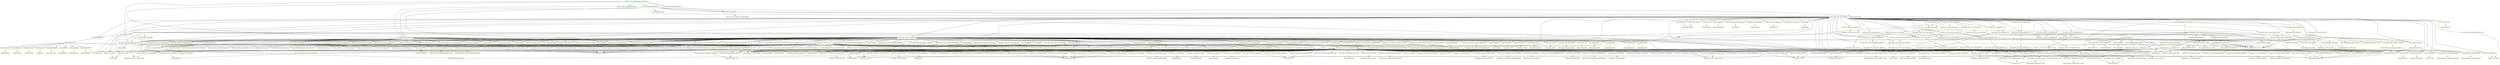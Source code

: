 digraph G {
  "INTF-IF_COM_ARRANGEMENT_FACTORY" [shape=box,color=green];
  "INTF-IF_COM_SYSTEM" [shape=box,color=green,URL="./INTF_IF_COM_SYSTEM.html"];
  "INTF-IF_COM_USER" [shape=box,color=green,URL="./INTF_IF_COM_USER.html"];
  "DTEL-XUUFLAG" [shape=box,color=yellow,URL="./DTEL_XUUFLAG.html"];
  "DOMA-XUUFLAG" [shape=box,color=yellow,URL="./DOMA_XUUFLAG.html"];
  "INTF-IF_APS_COM_API_COMMON" [shape=box,color=yellow,URL="./INTF_IF_APS_COM_API_COMMON.html"];
  "INTF-IF_APS_COM_CSCN_ACCESS" [shape=box,color=yellow,URL="./INTF_IF_APS_COM_CSCN_ACCESS.html"];
  "TTYP-/BOBF/T_FRW_KEY" [shape=box,color=yellow,URL="./TTYP_%23BOBF%23T_FRW_KEY.html"];
  "TABL-/BOBF/S_FRW_KEY" [shape=box,color=yellow,URL="./TABL_%23BOBF%23S_FRW_KEY.html"];
  "DTEL-/BOBF/CONF_KEY" [shape=box,color=yellow,URL="./DTEL_%23BOBF%23CONF_KEY.html"];
  "DOMA-/BOBF/CONF_KEY" [shape=box,color=yellow,URL="./DOMA_%23BOBF%23CONF_KEY.html"];
  "TABL-APS_COM_W_CSCN" [shape=box,color=yellow,URL="./TABL_APS_COM_W_CSCN.html"];
  "DTEL-APS_COM_CSCN_MONITOR_BY_HC" [shape=box,color=yellow,URL="./DTEL_APS_COM_CSCN_MONITOR_BY_HC.html"];
  "DOMA-XFELD" [shape=box,color=yellow,URL="./DOMA_XFELD.html"];
  "DTEL-ABAP_LANGUAGE_VERSION" [shape=box,color=yellow,URL="./DTEL_ABAP_LANGUAGE_VERSION.html"];
  "DOMA-ABAP_LANGUAGE_VERSION" [shape=box,color=yellow,URL="./DOMA_ABAP_LANGUAGE_VERSION.html"];
  "TABL-APS_IAM_ADMIN_DATA" [shape=box,color=yellow,URL="./TABL_APS_IAM_ADMIN_DATA.html"];
  "DTEL-APS_IAM_TIMESTAMP_CHANGED" [shape=box,color=yellow,URL="./DTEL_APS_IAM_TIMESTAMP_CHANGED.html"];
  "DOMA-TZNTSTMPS" [shape=box,color=yellow,URL="./DOMA_TZNTSTMPS.html"];
  "DTEL-APS_IAM_USER_CHANGED" [shape=box,color=yellow,URL="./DTEL_APS_IAM_USER_CHANGED.html"];
  "DOMA-BNAME" [shape=box,color=yellow,URL="./DOMA_BNAME.html"];
  "DTEL-APS_IAM_TIMESTAMP_CREATED" [shape=box,color=yellow,URL="./DTEL_APS_IAM_TIMESTAMP_CREATED.html"];
  "DTEL-APS_IAM_USER_CREATED" [shape=box,color=yellow,URL="./DTEL_APS_IAM_USER_CREATED.html"];
  "DTEL-APS_COM_CSCN_ALLOW_CREA_BY_KEY" [shape=box,color=yellow,URL="./DTEL_APS_COM_CSCN_ALLOW_CREA_BY_KEY.html"];
  "DTEL-APS_COM_CSCN_OB_OAUTH_ADV_CFG" [shape=box,color=yellow,URL="./DTEL_APS_COM_CSCN_OB_OAUTH_ADV_CFG.html"];
  "DTEL-APS_COM_CSCN_OB_OA_MULTI_CFG" [shape=box,color=yellow,URL="./DTEL_APS_COM_CSCN_OB_OA_MULTI_CFG.html"];
  "DTEL-OA2C_GRANTTYPE" [shape=box,color=yellow,URL="./DTEL_OA2C_GRANTTYPE.html"];
  "DOMA-OA2C_GRANTTYPE" [shape=box,color=yellow,URL="./DOMA_OA2C_GRANTTYPE.html"];
  "DTEL-APS_COM_CSCN_OAUTH_TARGET_PATH" [shape=box,color=yellow,URL="./DTEL_APS_COM_CSCN_OAUTH_TARGET_PATH.html"];
  "DOMA-APS_COM_CSCN_OAUTH_TARGET_PATH" [shape=box,color=yellow,URL="./DOMA_APS_COM_CSCN_OAUTH_TARGET_PATH.html"];
  "DTEL-OA2C_PROFILE" [shape=box,color=yellow,URL="./DTEL_OA2C_PROFILE.html"];
  "DOMA-OA2C_PROFILE" [shape=box,color=yellow,URL="./DOMA_OA2C_PROFILE.html"];
  "DTEL-APS_COM_CSCN_OB_OAUTH2_AUTH" [shape=box,color=yellow,URL="./DTEL_APS_COM_CSCN_OB_OAUTH2_AUTH.html"];
  "DOMA-X" [shape=box,color=yellow,URL="./DOMA_X.html"];
  "DTEL-APS_COM_CSCN_OB_OAUTH1_AUTH" [shape=box,color=yellow,URL="./DTEL_APS_COM_CSCN_OB_OAUTH1_AUTH.html"];
  "DTEL-APS_COM_CSCN_OB_X509_AUTH" [shape=box,color=yellow,URL="./DTEL_APS_COM_CSCN_OB_X509_AUTH.html"];
  "DTEL-APS_COM_CSCN_OB_BASIC_AUTH" [shape=box,color=yellow,URL="./DTEL_APS_COM_CSCN_OB_BASIC_AUTH.html"];
  "DTEL-APS_COM_CSCN_OB_NONE_AUTH" [shape=box,color=yellow,URL="./DTEL_APS_COM_CSCN_OB_NONE_AUTH.html"];
  "DTEL-APS_COM_CSCN_OB_ENCRYPT_PSE_ID" [shape=box,color=yellow,URL="./DTEL_APS_COM_CSCN_OB_ENCRYPT_PSE_ID.html"];
  "DOMA-SSF_PSE_ID" [shape=box,color=yellow,URL="./DOMA_SSF_PSE_ID.html"];
  "DTEL-APS_COM_CSCN_OB_SIGN_PSE_ID" [shape=box,color=yellow,URL="./DTEL_APS_COM_CSCN_OB_SIGN_PSE_ID.html"];
  "DTEL-APS_COM_CSCN_OB_TRUST_PSE_ID" [shape=box,color=yellow,URL="./DTEL_APS_COM_CSCN_OB_TRUST_PSE_ID.html"];
  "DTEL-APS_COM_CSCN_OB_AUTH_PSE_ID" [shape=box,color=yellow,URL="./DTEL_APS_COM_CSCN_OB_AUTH_PSE_ID.html"];
  "DTEL-APS_COM_CSCN_C_O" [shape=box,color=yellow,URL="./DTEL_APS_COM_CSCN_C_O.html"];
  "DOMA-FLAG" [shape=box,color=yellow,URL="./DOMA_FLAG.html"];
  "DTEL-APS_COM_CSCN_USR" [shape=box,color=yellow,URL="./DTEL_APS_COM_CSCN_USR.html"];
  "DOMA-XUBNAME" [shape=box,color=yellow,URL="./DOMA_XUBNAME.html"];
  "DTEL-APS_COM_CSCN_DBMS_USER_IND" [shape=box,color=yellow,URL="./DTEL_APS_COM_CSCN_DBMS_USER_IND.html"];
  "DTEL-APS_COM_CSCN_ROLE_ID" [shape=box,color=yellow,URL="./DTEL_APS_COM_CSCN_ROLE_ID.html"];
  "DOMA-AGR_NAME" [shape=box,color=yellow,URL="./DOMA_AGR_NAME.html"];
  "DTEL-APS_COM_CSCN_IB_NONE_AUTH" [shape=box,color=yellow,URL="./DTEL_APS_COM_CSCN_IB_NONE_AUTH.html"];
  "DTEL-APS_COM_CSCN_IB_OAUTH2_AUTH" [shape=box,color=yellow,URL="./DTEL_APS_COM_CSCN_IB_OAUTH2_AUTH.html"];
  "DTEL-APS_COM_CSCN_IB_X509_AUTH" [shape=box,color=yellow,URL="./DTEL_APS_COM_CSCN_IB_X509_AUTH.html"];
  "DTEL-APS_COM_CSCN_IB_BASIC_AUTH" [shape=box,color=yellow,URL="./DTEL_APS_COM_CSCN_IB_BASIC_AUTH.html"];
  "DTEL-APS_COM_CSCN_IB_ENCRYPT_PSE_ID" [shape=box,color=yellow,URL="./DTEL_APS_COM_CSCN_IB_ENCRYPT_PSE_ID.html"];
  "DTEL-APS_COM_CSCN_IB_SIGN_PSE_ID" [shape=box,color=yellow,URL="./DTEL_APS_COM_CSCN_IB_SIGN_PSE_ID.html"];
  "DTEL-APS_COM_CSCN_IB_TRUST_PSE_ID" [shape=box,color=yellow,URL="./DTEL_APS_COM_CSCN_IB_TRUST_PSE_ID.html"];
  "DTEL-APS_COM_CSCN_C_I" [shape=box,color=yellow,URL="./DTEL_APS_COM_CSCN_C_I.html"];
  "DTEL-APS_COM_CSCN_ALLOWED_CA_INST" [shape=box,color=yellow,URL="./DTEL_APS_COM_CSCN_ALLOWED_CA_INST.html"];
  "DOMA-APS_COM_CSCN_ALLOWED_CA_INST" [shape=box,color=yellow,URL="./DOMA_APS_COM_CSCN_ALLOWED_CA_INST.html"];
  "DTEL-APS_COM_CSCN_ALLOW_MULTI_INST" [shape=box,color=yellow,URL="./DTEL_APS_COM_CSCN_ALLOW_MULTI_INST.html"];
  "DTEL-APS_COM_CSCN_IS_UNIQUE" [shape=box,color=yellow,URL="./DTEL_APS_COM_CSCN_IS_UNIQUE.html"];
  "DTEL-APS_BC_SCOPE_DEPENDENT" [shape=box,color=yellow,URL="./DTEL_APS_BC_SCOPE_DEPENDENT.html"];
  "DTEL-APS_COM_CSCN_TYPE" [shape=box,color=yellow,URL="./DTEL_APS_COM_CSCN_TYPE.html"];
  "DOMA-APS_COM_CSCN_TYPE" [shape=box,color=yellow,URL="./DOMA_APS_COM_CSCN_TYPE.html"];
  "DTEL-APS_COM_CSCN_ID" [shape=box,color=yellow,URL="./DTEL_APS_COM_CSCN_ID.html"];
  "DOMA-APS_COM_CSCN_ID" [shape=box,color=yellow,URL="./DOMA_APS_COM_CSCN_ID.html"];
  "DTEL-ABAP_BOOLEAN" [shape=box,color=green,URL="./DTEL_ABAP_BOOLEAN.html"];
  "DOMA-ABAP_BOOLEAN" [shape=box,color=green,URL="./DOMA_ABAP_BOOLEAN.html"];
  "DTEL-APS_IAM_BU_CATALOG_ID" [shape=box,color=yellow,URL="./DTEL_APS_IAM_BU_CATALOG_ID.html"];
  "DOMA-APS_IAM_BU_CATALOG_ID" [shape=box,color=yellow,URL="./DOMA_APS_IAM_BU_CATALOG_ID.html"];
  "DTEL-APS_COM_CSCNO_DESCRIPTION" [shape=box,color=yellow,URL="./DTEL_APS_COM_CSCNO_DESCRIPTION.html"];
  "DOMA-APS_COM_CSCN_DESCRIPTION" [shape=box,color=yellow,URL="./DOMA_APS_COM_CSCN_DESCRIPTION.html"];
  "DTEL-APS_COM_OBS_URL_PATH" [shape=box,color=yellow,URL="./DTEL_APS_COM_OBS_URL_PATH.html"];
  "DOMA-APS_COM_OBS_URL_PATH" [shape=box,color=yellow,URL="./DOMA_APS_COM_OBS_URL_PATH.html"];
  "DTEL-PRX_R3NAME" [shape=box,color=yellow,URL="./DTEL_PRX_R3NAME.html"];
  "DOMA-PRX_R3NAME" [shape=box,color=yellow,URL="./DOMA_PRX_R3NAME.html"];
  "DTEL-EDI_IDOCTP" [shape=box,color=yellow,URL="./DTEL_EDI_IDOCTP.html"];
  "DOMA-EDI_IDOCTP" [shape=box,color=yellow,URL="./DOMA_EDI_IDOCTP.html"];
  "DTEL-APS_COM_OBS_TYPE" [shape=box,color=yellow,URL="./DTEL_APS_COM_OBS_TYPE.html"];
  "DOMA-APS_COM_OBS_TYPE" [shape=box,color=yellow,URL="./DOMA_APS_COM_OBS_TYPE.html"];
  "DTEL-APS_COM_CSCN_HTTP_COMPR_REPLY" [shape=box,color=yellow,URL="./DTEL_APS_COM_CSCN_HTTP_COMPR_REPLY.html"];
  "DTEL-APS_COM_CSCN_HTTP_COMPR_REQ" [shape=box,color=yellow,URL="./DTEL_APS_COM_CSCN_HTTP_COMPR_REQ.html"];
  "DOMA-APS_COM_CSCN_HTTP_COMPR_REQ" [shape=box,color=yellow,URL="./DOMA_APS_COM_CSCN_HTTP_COMPR_REQ.html"];
  "DTEL-APS_COM_CSCN_HTTP_VERSION" [shape=box,color=yellow,URL="./DTEL_APS_COM_CSCN_HTTP_VERSION.html"];
  "DOMA-APS_COM_CSCN_HTTP_VERSION" [shape=box,color=yellow,URL="./DOMA_APS_COM_CSCN_HTTP_VERSION.html"];
  "DTEL-APS_COM_CSCN_IDOC_ENH_SEG" [shape=box,color=yellow,URL="./DTEL_APS_COM_CSCN_IDOC_ENH_SEG.html"];
  "DTEL-APS_COM_SC_IDOC_CONTENT_TYPE" [shape=box,color=yellow,URL="./DTEL_APS_COM_SC_IDOC_CONTENT_TYPE.html"];
  "DOMA-APS_COM_SC_IDOC_CONTENT_TYPE" [shape=box,color=yellow,URL="./DOMA_APS_COM_SC_IDOC_CONTENT_TYPE.html"];
  "DTEL-EDIPEVCODA" [shape=box,color=yellow,URL="./DTEL_EDIPEVCODA.html"];
  "DOMA-EDI_EVCODA" [shape=box,color=yellow,URL="./DOMA_EDI_EVCODA.html"];
  "DTEL-APS_COM_CSCN_USES_CHANGEPOINTR" [shape=box,color=yellow,URL="./DTEL_APS_COM_CSCN_USES_CHANGEPOINTR.html"];
  "DOMA-XSDBOOLEAN" [shape=box,color=green,URL="./DOMA_XSDBOOLEAN.html"];
  "DTEL-EDI_REGELNAME" [shape=box,color=yellow,URL="./DTEL_EDI_REGELNAME.html"];
  "DTEL-APS_COM_CSCN_QUEUE_PROCESSING" [shape=box,color=yellow,URL="./DTEL_APS_COM_CSCN_QUEUE_PROCESSING.html"];
  "DOMA-APS_COM_CSCN_QUEUE_PROCESSING" [shape=box,color=yellow,URL="./DOMA_APS_COM_CSCN_QUEUE_PROCESSING.html"];
  "DTEL-EDIPPCKSIZ" [shape=box,color=yellow,URL="./DTEL_EDIPPCKSIZ.html"];
  "DOMA-NUMC04" [shape=box,color=yellow,URL="./DOMA_NUMC04.html"];
  "DTEL-EDI_PORTYP" [shape=box,color=yellow,URL="./DTEL_EDI_PORTYP.html"];
  "DOMA-EDI_PORTYP" [shape=box,color=yellow,URL="./DOMA_EDI_PORTYP.html"];
  "DTEL-EDIPOUTMOD" [shape=box,color=yellow,URL="./DTEL_EDIPOUTMOD.html"];
  "DOMA-EDI_OUTMOD" [shape=box,color=yellow,URL="./DOMA_EDI_OUTMOD.html"];
  "DTEL-EDIPIDOCTP" [shape=box,color=yellow,URL="./DTEL_EDIPIDOCTP.html"];
  "DTEL-APS_COM_CSCN_USE_DFL_LOG_PORT" [shape=box,color=yellow,URL="./DTEL_APS_COM_CSCN_USE_DFL_LOG_PORT.html"];
  "DTEL-JR_JDNAME" [shape=box,color=yellow,URL="./DTEL_JR_JDNAME.html"];
  "DTEL-APS_COM_CSCN_OB_VIRTUAL_SIF" [shape=box,color=yellow,URL="./DTEL_APS_COM_CSCN_OB_VIRTUAL_SIF.html"];
  "DTEL-APS_COM_CSCN_DEFAULT_URL" [shape=box,color=yellow,URL="./DTEL_APS_COM_CSCN_DEFAULT_URL.html"];
  "DOMA-APS_COM_CSCN_DEFAULT_URL" [shape=box,color=yellow,URL="./DOMA_APS_COM_CSCN_DEFAULT_URL.html"];
  "DTEL-APS_COM_CSCN_SUPPORTS_PING" [shape=box,color=yellow,URL="./DTEL_APS_COM_CSCN_SUPPORTS_PING.html"];
  "DTEL-APS_COM_CSCN_OB_MANDATORY" [shape=box,color=yellow,URL="./DTEL_APS_COM_CSCN_OB_MANDATORY.html"];
  "DTEL-APS_COM_OBS_ID" [shape=box,color=yellow,URL="./DTEL_APS_COM_OBS_ID.html"];
  "DOMA-APS_COM_OBS_ID" [shape=box,color=yellow,URL="./DOMA_APS_COM_OBS_ID.html"];
  "DTEL-APS_COM_CSCNI_DESCRIPTION" [shape=box,color=yellow,URL="./DTEL_APS_COM_CSCNI_DESCRIPTION.html"];
  "DTEL-APS_COM_SRV_PUBLISH_API_HUB" [shape=box,color=yellow,URL="./DTEL_APS_COM_SRV_PUBLISH_API_HUB.html"];
  "DTEL-APS_COM_SRV_RELEASED_CUST_CSCN" [shape=box,color=yellow,URL="./DTEL_APS_COM_SRV_RELEASED_CUST_CSCN.html"];
  "DTEL-SBO_BO_TYPE" [shape=box,color=yellow,URL="./DTEL_SBO_BO_TYPE.html"];
  "DOMA-SBO_BO_TYPE" [shape=box,color=yellow,URL="./DOMA_SBO_BO_TYPE.html"];
  "DTEL-SQL1_NAME" [shape=box,color=yellow,URL="./DTEL_SQL1_NAME.html"];
  "DOMA-SQL1_NAME" [shape=box,color=yellow,URL="./DOMA_SQL1_NAME.html"];
  "DTEL-SADT_SRVC_GRP_NAME" [shape=box,color=yellow,URL="./DTEL_SADT_SRVC_GRP_NAME.html"];
  "DOMA-SADT_SRVC_GRP_NAME" [shape=box,color=yellow,URL="./DOMA_SADT_SRVC_GRP_NAME.html"];
  "DTEL-UCONHTTPSERVID" [shape=box,color=yellow,URL="./DTEL_UCONHTTPSERVID.html"];
  "DTEL-/IWBEP/V4_MED_GROUP_ID" [shape=box,color=yellow,URL="./DTEL_%23IWBEP%23V4_MED_GROUP_ID.html"];
  "DOMA-/IWBEP/V4_MED_GROUP_ID" [shape=box,color=yellow,URL="./DOMA_%23IWBEP%23V4_MED_GROUP_ID.html"];
  "DTEL-/IWFND/MED_MDL_SRG_IDENTIFIER" [shape=box,color=yellow,URL="./DTEL_%23IWFND%23MED_MDL_SRG_IDENTIFIER.html"];
  "DOMA-/IWFND/MED_MDL_SRG_IDENTIFIER" [shape=box,color=yellow,URL="./DOMA_%23IWFND%23MED_MDL_SRG_IDENTIFIER.html"];
  "DTEL-SRT_REGISTRY_OPERATION_INT" [shape=box,color=yellow,URL="./DTEL_SRT_REGISTRY_OPERATION_INT.html"];
  "DTEL-VEPNAME" [shape=box,color=yellow,URL="./DTEL_VEPNAME.html"];
  "DTEL-UCONRFCSERVID" [shape=box,color=yellow,URL="./DTEL_UCONRFCSERVID.html"];
  "DTEL-ICFURLSTR" [shape=box,color=yellow,URL="./DTEL_ICFURLSTR.html"];
  "DOMA-ICFURLSTR" [shape=box,color=yellow,URL="./DOMA_ICFURLSTR.html"];
  "DTEL-APS_COM_IBS_TYPE" [shape=box,color=yellow,URL="./DTEL_APS_COM_IBS_TYPE.html"];
  "DOMA-APS_COM_IBS_TYPE" [shape=box,color=yellow,URL="./DOMA_APS_COM_IBS_TYPE.html"];
  "DTEL-APS_COM_CSCN_TRIGGER_IMMEDIATE" [shape=box,color=yellow,URL="./DTEL_APS_COM_CSCN_TRIGGER_IMMEDIATE.html"];
  "DTEL-EDIPEVCODE" [shape=box,color=yellow,URL="./DTEL_EDIPEVCODE.html"];
  "DOMA-EDI_EVCODE" [shape=box,color=yellow,URL="./DOMA_EDI_EVCODE.html"];
  "DTEL-EDIPMESFCT" [shape=box,color=yellow,URL="./DTEL_EDIPMESFCT.html"];
  "DOMA-EDI_MESFCT" [shape=box,color=yellow,URL="./DOMA_EDI_MESFCT.html"];
  "DTEL-EDIPMESCOD" [shape=box,color=yellow,URL="./DTEL_EDIPMESCOD.html"];
  "DOMA-EDI_MESCOD" [shape=box,color=yellow,URL="./DOMA_EDI_MESCOD.html"];
  "DTEL-EDIPMESTYP" [shape=box,color=yellow,URL="./DTEL_EDIPMESTYP.html"];
  "DOMA-EDI_MESTYP" [shape=box,color=yellow,URL="./DOMA_EDI_MESTYP.html"];
  "DTEL-EDIPRCVPFC" [shape=box,color=yellow,URL="./DTEL_EDIPRCVPFC.html"];
  "DOMA-EDI_PARVW" [shape=box,color=yellow,URL="./DOMA_EDI_PARVW.html"];
  "DTEL-EDIPPARTYP" [shape=box,color=yellow,URL="./DTEL_EDIPPARTYP.html"];
  "DOMA-EDI_RCVPRT" [shape=box,color=yellow,URL="./DOMA_EDI_RCVPRT.html"];
  "DTEL-APS_COM_CSCN_SERVICE_INTERFACE" [shape=box,color=yellow,URL="./DTEL_APS_COM_CSCN_SERVICE_INTERFACE.html"];
  "DTEL-APS_COM_CSCN_SERVICE_IS_HIDDEN" [shape=box,color=yellow,URL="./DTEL_APS_COM_CSCN_SERVICE_IS_HIDDEN.html"];
  "DTEL-APS_COM_IBS_ID" [shape=box,color=yellow,URL="./DTEL_APS_COM_IBS_ID.html"];
  "DOMA-APS_COM_IBS_ID" [shape=box,color=yellow,URL="./DOMA_APS_COM_IBS_ID.html"];
  "DTEL-APS_COM_CSCN_PROTOCOL" [shape=box,color=yellow,URL="./DTEL_APS_COM_CSCN_PROTOCOL.html"];
  "DOMA-APS_COM_CSCN_PROTOCOL" [shape=box,color=yellow,URL="./DOMA_APS_COM_CSCN_PROTOCOL.html"];
  "DTEL-APS_COM_CSCN_NUMBER" [shape=box,color=yellow,URL="./DTEL_APS_COM_CSCN_NUMBER.html"];
  "DTEL-APS_COM_CSCN_PRP_HAS_VALUE_HLP" [shape=box,color=yellow,URL="./DTEL_APS_COM_CSCN_PRP_HAS_VALUE_HLP.html"];
  "DTEL-APS_COM_CSCN_PRP_IS_MULTIPLE" [shape=box,color=yellow,URL="./DTEL_APS_COM_CSCN_PRP_IS_MULTIPLE.html"];
  "DTEL-APS_COM_CSCN_PRP_IS_HIDDEN" [shape=box,color=yellow,URL="./DTEL_APS_COM_CSCN_PRP_IS_HIDDEN.html"];
  "DTEL-APS_COM_CSCN_PRP_IS_SECURE" [shape=box,color=yellow,URL="./DTEL_APS_COM_CSCN_PRP_IS_SECURE.html"];
  "DTEL-SCRTEXT_L" [shape=box,color=yellow,URL="./DTEL_SCRTEXT_L.html"];
  "DOMA-SCRTEXT_L" [shape=box,color=yellow,URL="./DOMA_SCRTEXT_L.html"];
  "DTEL-ROLLNAME" [shape=box,color=yellow,URL="./DTEL_ROLLNAME.html"];
  "DOMA-ROLLNAME" [shape=box,color=yellow,URL="./DOMA_ROLLNAME.html"];
  "DTEL-APS_COM_CSCN_PROPERTY_VALUE" [shape=box,color=yellow,URL="./DTEL_APS_COM_CSCN_PROPERTY_VALUE.html"];
  "DOMA-APS_COM_CSCN_PROPERTY_VALUE" [shape=box,color=yellow,URL="./DOMA_APS_COM_CSCN_PROPERTY_VALUE.html"];
  "DTEL-APS_COM_CSCN_PROPERTY_NAME" [shape=box,color=yellow,URL="./DTEL_APS_COM_CSCN_PROPERTY_NAME.html"];
  "DOMA-CHAR30" [shape=box,color=green,URL="./DOMA_CHAR30.html"];
  "DTEL-APS_COM_CSCN_PROPERTY_ID" [shape=box,color=yellow,URL="./DTEL_APS_COM_CSCN_PROPERTY_ID.html"];
  "DOMA-NUMC4" [shape=box,color=yellow,URL="./DOMA_NUMC4.html"];
  "DTEL-APS_COM_CSCN_DESCRIPTION" [shape=box,color=yellow,URL="./DTEL_APS_COM_CSCN_DESCRIPTION.html"];
  "DTEL-SSFAPPL" [shape=box,color=yellow,URL="./DTEL_SSFAPPL.html"];
  "DOMA-SSFAPPLD" [shape=box,color=yellow,URL="./DOMA_SSFAPPLD.html"];
  "DTEL-APS_SEC_PSE_ID" [shape=box,color=yellow,URL="./DTEL_APS_SEC_PSE_ID.html"];
  "DOMA-APS_SEC_PSE_ID" [shape=box,color=yellow,URL="./DOMA_APS_SEC_PSE_ID.html"];
  "DTEL-AGR_NAME" [shape=box,color=yellow,URL="./DTEL_AGR_NAME.html"];
  "INTF-IF_APS_COM_CONN_TEMPL_BADI" [shape=box,color=yellow,URL="./INTF_IF_APS_COM_CONN_TEMPL_BADI.html"];
  "INTF-IF_BADI_INTERFACE" [shape=box,color=green,URL="./INTF_IF_BADI_INTERFACE.html"];
  "TTYP-BAPIRETTAB" [shape=box,color=green,URL="./TTYP_BAPIRETTAB.html"];
  "TABL-BAPIRET2" [shape=box,color=green,URL="./TABL_BAPIRET2.html"];
  "DTEL-BAPILOGSYS" [shape=box,color=green,URL="./DTEL_BAPILOGSYS.html"];
  "DOMA-LOGSYS" [shape=box,color=yellow,URL="./DOMA_LOGSYS.html"];
  "DTEL-BAPI_FLD" [shape=box,color=green,URL="./DTEL_BAPI_FLD.html"];
  "DOMA-FDNAME" [shape=box,color=yellow,URL="./DOMA_FDNAME.html"];
  "DTEL-BAPI_LINE" [shape=box,color=green,URL="./DTEL_BAPI_LINE.html"];
  "DOMA-INT4" [shape=box,color=yellow,URL="./DOMA_INT4.html"];
  "DTEL-BAPI_PARAM" [shape=box,color=green,URL="./DTEL_BAPI_PARAM.html"];
  "DOMA-SWC_ELEM" [shape=box,color=yellow,URL="./DOMA_SWC_ELEM.html"];
  "DTEL-SYMSGV" [shape=box,color=green,URL="./DTEL_SYMSGV.html"];
  "DOMA-SYCHAR50" [shape=box,color=yellow,URL="./DOMA_SYCHAR50.html"];
  "DTEL-BALMNR" [shape=box,color=green,URL="./DTEL_BALMNR.html"];
  "DOMA-BALMNR" [shape=box,color=yellow,URL="./DOMA_BALMNR.html"];
  "DTEL-BALOGNR" [shape=box,color=green,URL="./DTEL_BALOGNR.html"];
  "DOMA-BALOGNR" [shape=box,color=yellow,URL="./DOMA_BALOGNR.html"];
  "DTEL-BAPI_MSG" [shape=box,color=green,URL="./DTEL_BAPI_MSG.html"];
  "DOMA-TEXT220" [shape=box,color=yellow,URL="./DOMA_TEXT220.html"];
  "DTEL-SYMSGNO" [shape=box,color=green,URL="./DTEL_SYMSGNO.html"];
  "DOMA-SYMSGNO" [shape=box,color=yellow,URL="./DOMA_SYMSGNO.html"];
  "DTEL-SYMSGID" [shape=box,color=green,URL="./DTEL_SYMSGID.html"];
  "DOMA-ARBGB" [shape=box,color=yellow,URL="./DOMA_ARBGB.html"];
  "DTEL-BAPI_MTYPE" [shape=box,color=green,URL="./DTEL_BAPI_MTYPE.html"];
  "DOMA-SYCHAR01" [shape=box,color=yellow,URL="./DOMA_SYCHAR01.html"];
  "DTEL-UNAME" [shape=box,color=yellow,URL="./DTEL_UNAME.html"];
  "DOMA-UNAME" [shape=box,color=yellow,URL="./DOMA_UNAME.html"];
  "DTEL-APS_CS_NAME" [shape=box,color=yellow,URL="./DTEL_APS_CS_NAME.html"];
  "DOMA-TEXT80" [shape=box,color=yellow,URL="./DOMA_TEXT80.html"];
  "DTEL-APS_CS_ID" [shape=box,color=yellow,URL="./DTEL_APS_CS_ID.html"];
  "DTEL-APS_CA_NAME" [shape=box,color=yellow,URL="./DTEL_APS_CA_NAME.html"];
  "DTEL-UUID" [shape=box,color=yellow,URL="./DTEL_UUID.html"];
  "DOMA-UUID" [shape=box,color=yellow,URL="./DOMA_UUID.html"];
  "INTF-/BOBF/IF_TRA_CHANGE" [shape=box,color=yellow,URL="./INTF_%23BOBF%23IF_TRA_CHANGE.html"];
  "INTF-/BOBF/IF_FRW_CHANGE" [shape=box,color=yellow,URL="./INTF_%23BOBF%23IF_FRW_CHANGE.html"];
  "DTEL-/BOBF/FRW_CHANGE_SCOPE" [shape=box,color=yellow,URL="./DTEL_%23BOBF%23FRW_CHANGE_SCOPE.html"];
  "TABL-/BOBF/S_CONFRO_CHG_MODE" [shape=box,color=yellow,URL="./TABL_%23BOBF%23S_CONFRO_CHG_MODE.html"];
  "DTEL-BOOLE_D" [shape=box,color=yellow,URL="./DTEL_BOOLE_D.html"];
  "DOMA-BOOLE" [shape=box,color=yellow,URL="./DOMA_BOOLE.html"];
  "DTEL-/BOBF/FRW_CHANGE_SORT" [shape=box,color=yellow,URL="./DTEL_%23BOBF%23FRW_CHANGE_SORT.html"];
  "TTYP-/BOBF/T_FRW_NODE" [shape=box,color=yellow,URL="./TTYP_%23BOBF%23T_FRW_NODE.html"];
  "TABL-/BOBF/S_FRW_NODE" [shape=box,color=yellow,URL="./TABL_%23BOBF%23S_FRW_NODE.html"];
  "DTEL-/BOBF/OBM_NODE_KEY" [shape=box,color=yellow,URL="./DTEL_%23BOBF%23OBM_NODE_KEY.html"];
  "DTEL-/BOBF/CONF_CHANGE_MODE" [shape=box,color=yellow,URL="./DTEL_%23BOBF%23CONF_CHANGE_MODE.html"];
  "DOMA-/BOBF/CONF_CHANGE_MODE" [shape=box,color=yellow,URL="./DOMA_%23BOBF%23CONF_CHANGE_MODE.html"];
  "TTYP-/BOBF/T_FRW_CHANGE_CONTENT" [shape=box,color=yellow,URL="./TTYP_%23BOBF%23T_FRW_CHANGE_CONTENT.html"];
  "TABL-/BOBF/S_FRW_CHANGE_CONTENT" [shape=box,color=yellow,URL="./TABL_%23BOBF%23S_FRW_CHANGE_CONTENT.html"];
  "TTYP-/BOBF/T_FRW_CHANGE" [shape=box,color=yellow,URL="./TTYP_%23BOBF%23T_FRW_CHANGE.html"];
  "TABL-/BOBF/S_FRW_CHANGE" [shape=box,color=yellow,URL="./TABL_%23BOBF%23S_FRW_CHANGE.html"];
  "DTEL-/BOBF/CONF_CHANGE_INITIATOR" [shape=box,color=yellow,URL="./DTEL_%23BOBF%23CONF_CHANGE_INITIATOR.html"];
  "DOMA-/BOBF/CONF_CHANGE_INITIATOR" [shape=box,color=yellow,URL="./DOMA_%23BOBF%23CONF_CHANGE_INITIATOR.html"];
  "TTYP-/BOBF/T_FRW_NAME" [shape=box,color=yellow,URL="./TTYP_%23BOBF%23T_FRW_NAME.html"];
  "DTEL-/BOBF/OBM_ASSOC_KIND" [shape=box,color=yellow,URL="./DTEL_%23BOBF%23OBM_ASSOC_KIND.html"];
  "DOMA-/BOBF/OBM_ASSOC_KIND" [shape=box,color=yellow,URL="./DOMA_%23BOBF%23OBM_ASSOC_KIND.html"];
  "TTYP-/BOBF/T_TRA_CHANGE" [shape=box,color=yellow,URL="./TTYP_%23BOBF%23T_TRA_CHANGE.html"];
  "TABL-/BOBF/S_TRA_CHANGE" [shape=box,color=yellow,URL="./TABL_%23BOBF%23S_TRA_CHANGE.html"];
  "DTEL-/BOBF/OBM_BO_KEY" [shape=box,color=yellow,URL="./DTEL_%23BOBF%23OBM_BO_KEY.html"];
  "INTF-/BOBF/IF_FRW_MESSAGE" [shape=box,color=yellow,URL="./INTF_%23BOBF%23IF_FRW_MESSAGE.html"];
  "CLAS-CX_ROOT" [shape=box,color=green,URL="./CLAS_CX_ROOT.html"];
  "INTF-IF_SERIALIZABLE_OBJECT" [shape=box,color=green,URL="./INTF_IF_SERIALIZABLE_OBJECT.html"];
  "INTF-IF_MESSAGE" [shape=box,color=green,URL="./INTF_IF_MESSAGE.html"];
  "DTEL-SYREPID" [shape=box,color=green,URL="./DTEL_SYREPID.html"];
  "DOMA-PROGRAMM" [shape=box,color=yellow,URL="./DOMA_PROGRAMM.html"];
  "DTEL-S380ERRID" [shape=box,color=yellow,URL="./DTEL_S380ERRID.html"];
  "DOMA-SYCHAR30" [shape=box,color=yellow,URL="./DOMA_SYCHAR30.html"];
  "DTEL-SOTR_CONC" [shape=box,color=yellow,URL="./DTEL_SOTR_CONC.html"];
  "DOMA-SYSUUID_C" [shape=box,color=yellow,URL="./DOMA_SYSUUID_C.html"];
  "TTYP-/BOBF/T_FRW_MESSAGE_K" [shape=box,color=yellow,URL="./TTYP_%23BOBF%23T_FRW_MESSAGE_K.html"];
  "TABL-/BOBF/S_FRW_MESSAGE_K" [shape=box,color=yellow,URL="./TABL_%23BOBF%23S_FRW_MESSAGE_K.html"];
  "TABL-/BOBF/S_FRW_MESSAGE_D" [shape=box,color=yellow,URL="./TABL_%23BOBF%23S_FRW_MESSAGE_D.html"];
  "DTEL-/BOBF/VAL_KEY" [shape=box,color=yellow,URL="./DTEL_%23BOBF%23VAL_KEY.html"];
  "TABL-/BOBF/S_FRW_KEY_INCL" [shape=box,color=yellow,URL="./TABL_%23BOBF%23S_FRW_KEY_INCL.html"];
  "TABL-SYMSG" [shape=box,color=green,URL="./TABL_SYMSG.html"];
  "DTEL-SYMSGTY" [shape=box,color=green,URL="./DTEL_SYMSGTY.html"];
  "DTEL-/BOBF/OBM_NAME" [shape=box,color=yellow,URL="./DTEL_%23BOBF%23OBM_NAME.html"];
  "DOMA-/BOBF/OBM_NAME" [shape=box,color=yellow,URL="./DOMA_%23BOBF%23OBM_NAME.html"];
  "TTYP-/BOBF/T_FRW_LOCATION" [shape=box,color=yellow,URL="./TTYP_%23BOBF%23T_FRW_LOCATION.html"];
  "TABL-/BOBF/S_FRW_LOCATION" [shape=box,color=yellow,URL="./TABL_%23BOBF%23S_FRW_LOCATION.html"];
  "TTYP-/BOBF/T_FRW_ASSOC_KEY" [shape=box,color=yellow,URL="./TTYP_%23BOBF%23T_FRW_ASSOC_KEY.html"];
  "DTEL-/BOBF/OBM_ASSOC_KEY" [shape=box,color=yellow,URL="./DTEL_%23BOBF%23OBM_ASSOC_KEY.html"];
  "INTF-IF_APS_COM_SC_TYPES" [shape=box,color=yellow,URL="./INTF_IF_APS_COM_SC_TYPES.html"];
  "TABL-QNAME" [shape=box,color=green,URL="./TABL_QNAME.html"];
  "DTEL-APS_CA_API_KEY_REFERENCE" [shape=box,color=yellow,URL="./DTEL_APS_CA_API_KEY_REFERENCE.html"];
  "DTEL-APS_CS_OUTBOUND_CTF_TEXT" [shape=box,color=yellow,URL="./DTEL_APS_CS_OUTBOUND_CTF_TEXT.html"];
  "DOMA-STRUSTAPPL" [shape=box,color=yellow,URL="./DOMA_STRUSTAPPL.html"];
  "DTEL-XUBNAME" [shape=box,color=yellow,URL="./DTEL_XUBNAME.html"];
  "DTEL-CERT_ISSUER" [shape=box,color=yellow,URL="./DTEL_CERT_ISSUER.html"];
  "DOMA-CERT_STRING" [shape=box,color=yellow,URL="./DOMA_CERT_STRING.html"];
  "DTEL-CERT_SUBJECT" [shape=box,color=yellow,URL="./DTEL_CERT_SUBJECT.html"];
  "DTEL-USALIAS" [shape=box,color=yellow,URL="./DTEL_USALIAS.html"];
  "DOMA-USALIAS" [shape=box,color=yellow,URL="./DOMA_USALIAS.html"];
  "DDLS-APS_IAM_CUSR_DDL" [shape=box,color=yellow,URL="./DDLS_APS_IAM_CUSR_DDL.html"];
  "DTEL-STRUSTAPPLSSLS" [shape=box,color=yellow,URL="./DTEL_STRUSTAPPLSSLS.html"];
  "DTEL-APS_CS_SYS_AUTH_MC" [shape=box,color=yellow,URL="./DTEL_APS_CS_SYS_AUTH_MC.html"];
  "DOMA-APS_CS_SYS_AUTH_MC" [shape=box,color=yellow,URL="./DOMA_APS_CS_SYS_AUTH_MC.html"];
  "DTEL-BU_PARTNER" [shape=box,color=yellow,URL="./DTEL_BU_PARTNER.html"];
  "DOMA-BU_PARTNER" [shape=box,color=yellow,URL="./DOMA_BU_PARTNER.html"];
  "DTEL-JR_FREQUENCY" [shape=box,color=yellow,URL="./DTEL_JR_FREQUENCY.html"];
  "DOMA-JR_O_FREQUENCY" [shape=box,color=yellow,URL="./DOMA_JR_O_FREQUENCY.html"];
  "DTEL-APS_CA_RECURRENCEVALUE" [shape=box,color=yellow,URL="./DTEL_APS_CA_RECURRENCEVALUE.html"];
  "DOMA-NUM02" [shape=box,color=yellow,URL="./DOMA_NUM02.html"];
  "DTEL-APS_CA_PACKAGESIZE" [shape=box,color=yellow,URL="./DTEL_APS_CA_PACKAGESIZE.html"];
  "DOMA-NUMC08" [shape=box,color=yellow,URL="./DOMA_NUMC08.html"];
  "DTEL-BTCSDLTIME" [shape=box,color=yellow,URL="./DTEL_BTCSDLTIME.html"];
  "DOMA-SYTIME" [shape=box,color=yellow,URL="./DOMA_SYTIME.html"];
  "DTEL-TZNZONE" [shape=box,color=green,URL="./DTEL_TZNZONE.html"];
  "DOMA-TZNZONE" [shape=box,color=yellow,URL="./DOMA_TZNZONE.html"];
  "DTEL-OA2C_USER_EMAIL_NUM" [shape=box,color=yellow,URL="./DTEL_OA2C_USER_EMAIL_NUM.html"];
  "DOMA-NUMC3" [shape=box,color=yellow,URL="./DOMA_NUMC3.html"];
  "DTEL-APS_CA_EDIT_STATUS" [shape=box,color=yellow,URL="./DTEL_APS_CA_EDIT_STATUS.html"];
  "DOMA-APS_CA_EDIT_STATUS" [shape=box,color=yellow,URL="./DOMA_APS_CA_EDIT_STATUS.html"];
  "DTEL-CHAR1" [shape=box,color=yellow,URL="./DTEL_CHAR1.html"];
  "DOMA-CHAR1" [shape=box,color=green,URL="./DOMA_CHAR1.html"];
  "TTYP-APS_T_COM_CS_D2_PARTNER_TP" [shape=box,color=yellow,URL="./TTYP_APS_T_COM_CS_D2_PARTNER_TP.html"];
  "TABL-APS_S_COM_CS_D2_PARTNER_TP" [shape=box,color=yellow,URL="./TABL_APS_S_COM_CS_D2_PARTNER_TP.html"];
  "TABL-APS_S_COM_CS_D2_PARTNER_TP_D" [shape=box,color=yellow,URL="./TABL_APS_S_COM_CS_D2_PARTNER_TP_D.html"];
  "DTEL-SDRAFT_IS_ACTIVE" [shape=box,color=yellow,URL="./DTEL_SDRAFT_IS_ACTIVE.html"];
  "TABL-SDRAFT_WRITE_DRAFT_ADMIN" [shape=box,color=yellow,URL="./TABL_SDRAFT_WRITE_DRAFT_ADMIN.html"];
  "DTEL-SDRAFT_OPERATION_CODE" [shape=box,color=yellow,URL="./DTEL_SDRAFT_OPERATION_CODE.html"];
  "DOMA-SDRAFT_OPERATION_CODE" [shape=box,color=yellow,URL="./DOMA_SDRAFT_OPERATION_CODE.html"];
  "DTEL-SDRAFT_CONSISTENCY_STATUS" [shape=box,color=yellow,URL="./DTEL_SDRAFT_CONSISTENCY_STATUS.html"];
  "DOMA-SDRAFT_CONSISTENCY_STATUS" [shape=box,color=yellow,URL="./DOMA_SDRAFT_CONSISTENCY_STATUS.html"];
  "DTEL-SDRAFT_ADMIN_UUID" [shape=box,color=yellow,URL="./DTEL_SDRAFT_ADMIN_UUID.html"];
  "DOMA-SYSUUID" [shape=box,color=yellow,URL="./DOMA_SYSUUID.html"];
  "DTEL-SDRAFT_LAST_CHANGED_AT" [shape=box,color=yellow,URL="./DTEL_SDRAFT_LAST_CHANGED_AT.html"];
  "DOMA-TZNTSTMPL" [shape=box,color=yellow,URL="./DOMA_TZNTSTMPL.html"];
  "DTEL-SDRAFT_CREATED_AT" [shape=box,color=yellow,URL="./DTEL_SDRAFT_CREATED_AT.html"];
  "DTEL-SDRAFT_HAS_ACTIVE" [shape=box,color=yellow,URL="./DTEL_SDRAFT_HAS_ACTIVE.html"];
  "DTEL-/BOBF/UUID" [shape=box,color=yellow,URL="./DTEL_%23BOBF%23UUID.html"];
  "DTEL-TIMESTAMPL" [shape=box,color=green,URL="./DTEL_TIMESTAMPL.html"];
  "DTEL-BU_PARTNER_GUID" [shape=box,color=yellow,URL="./DTEL_BU_PARTNER_GUID.html"];
  "TTYP-APS_T_COM_CS_D2_OUTBOUND_TP" [shape=box,color=yellow,URL="./TTYP_APS_T_COM_CS_D2_OUTBOUND_TP.html"];
  "TABL-APS_S_COM_CS_D2_OUTBOUND_TP" [shape=box,color=yellow,URL="./TABL_APS_S_COM_CS_D2_OUTBOUND_TP.html"];
  "TABL-APS_S_COM_CS_D2_OUTBOUND_TP_D" [shape=box,color=yellow,URL="./TABL_APS_S_COM_CS_D2_OUTBOUND_TP_D.html"];
  "DTEL-APS_CS_OB_CTF_UUID" [shape=box,color=yellow,URL="./DTEL_APS_CS_OB_CTF_UUID.html"];
  "DTEL-APS_CS_OUTBOUND_USER" [shape=box,color=yellow,URL="./DTEL_APS_CS_OUTBOUND_USER.html"];
  "DOMA-APS_CS_OUTBOUND_USER" [shape=box,color=yellow,URL="./DOMA_APS_CS_OUTBOUND_USER.html"];
  "TTYP-APS_T_COM_CS_D2_INBOUND_TP" [shape=box,color=yellow,URL="./TTYP_APS_T_COM_CS_D2_INBOUND_TP.html"];
  "TABL-APS_S_COM_CS_D2_INBOUND_TP" [shape=box,color=yellow,URL="./TABL_APS_S_COM_CS_D2_INBOUND_TP.html"];
  "TABL-APS_S_COM_CS_D2_INBOUND_TP_D" [shape=box,color=yellow,URL="./TABL_APS_S_COM_CS_D2_INBOUND_TP_D.html"];
  "TTYP-APS_T_COM_CS_D2_ROOT_TP" [shape=box,color=yellow,URL="./TTYP_APS_T_COM_CS_D2_ROOT_TP.html"];
  "TABL-APS_S_COM_CS_D2_ROOT_TP" [shape=box,color=yellow,URL="./TABL_APS_S_COM_CS_D2_ROOT_TP.html"];
  "TABL-APS_S_COM_CS_D2_ROOT_TP_D" [shape=box,color=yellow,URL="./TABL_APS_S_COM_CS_D2_ROOT_TP_D.html"];
  "DTEL-APS_CS_SAML_BAP_CERT_UUID" [shape=box,color=yellow,URL="./DTEL_APS_CS_SAML_BAP_CERT_UUID.html"];
  "DTEL-APS_CS_SAML_BAP_USR_LOGON_TYP" [shape=box,color=yellow,URL="./DTEL_APS_CS_SAML_BAP_USR_LOGON_TYP.html"];
  "DOMA-SAML2_USR_LOGON_TYPE" [shape=box,color=yellow,URL="./DOMA_SAML2_USR_LOGON_TYPE.html"];
  "DTEL-APS_CS_SAML_BAP_NAME" [shape=box,color=yellow,URL="./DTEL_APS_CS_SAML_BAP_NAME.html"];
  "DTEL-APS_CS_SAML_BAP_ENABLED" [shape=box,color=yellow,URL="./DTEL_APS_CS_SAML_BAP_ENABLED.html"];
  "DOMA-BOOLEAN" [shape=box,color=yellow,URL="./DOMA_BOOLEAN.html"];
  "DTEL-APS_CS_DEFAULT_DEST_SERVICE" [shape=box,color=yellow,URL="./DTEL_APS_CS_DEFAULT_DEST_SERVICE.html"];
  "DTEL-APS_CS_INBOUND_ONLY" [shape=box,color=yellow,URL="./DTEL_APS_CS_INBOUND_ONLY.html"];
  "DTEL-APS_CS_IS_HUB_SYSTEM" [shape=box,color=yellow,URL="./DTEL_APS_CS_IS_HUB_SYSTEM.html"];
  "DTEL-APS_CS_DEST_SERVICE_NAME" [shape=box,color=yellow,URL="./DTEL_APS_CS_DEST_SERVICE_NAME.html"];
  "DOMA-APS_CS_DEST_SERVICE_NAME" [shape=box,color=yellow,URL="./DOMA_APS_CS_DEST_SERVICE_NAME.html"];
  "DTEL-APS_CS_DEST_SERVICE" [shape=box,color=yellow,URL="./DTEL_APS_CS_DEST_SERVICE.html"];
  "DTEL-APS_CS_RFC_FAST_SERIALIZER" [shape=box,color=yellow,URL="./DTEL_APS_CS_RFC_FAST_SERIALIZER.html"];
  "DTEL-APS_CS_MSGSERVERTARGETHOST" [shape=box,color=yellow,URL="./DTEL_APS_CS_MSGSERVERTARGETHOST.html"];
  "DTEL-APS_CS_LOGONGROUP" [shape=box,color=yellow,URL="./DTEL_APS_CS_LOGONGROUP.html"];
  "DOMA-RFCEXEC" [shape=box,color=yellow,URL="./DOMA_RFCEXEC.html"];
  "DTEL-APS_CS_SAPSYS_NUMBER" [shape=box,color=yellow,URL="./DTEL_APS_CS_SAPSYS_NUMBER.html"];
  "DOMA-RFCSERVICE" [shape=box,color=yellow,URL="./DOMA_RFCSERVICE.html"];
  "DTEL-APS_CS_SAPSYS_ID" [shape=box,color=yellow,URL="./DTEL_APS_CS_SAPSYS_ID.html"];
  "DOMA-SYCHAR08" [shape=box,color=yellow,URL="./DOMA_SYCHAR08.html"];
  "DTEL-APS_CS_IS_LOAD_BALANCING" [shape=box,color=yellow,URL="./DTEL_APS_CS_IS_LOAD_BALANCING.html"];
  "DTEL-APS_CS_SCC_LOCATION_ID" [shape=box,color=yellow,URL="./DTEL_APS_CS_SCC_LOCATION_ID.html"];
  "DOMA-SCC_LOCATION_ID" [shape=box,color=yellow,URL="./DOMA_SCC_LOCATION_ID.html"];
  "DTEL-APS_CS_IS_ABAP_SYSTEM" [shape=box,color=yellow,URL="./DTEL_APS_CS_IS_ABAP_SYSTEM.html"];
  "DTEL-APS_CS_OAUTH2_MTLS_ENDPOINT" [shape=box,color=yellow,URL="./DTEL_APS_CS_OAUTH2_MTLS_ENDPOINT.html"];
  "DOMA-TEXT256" [shape=box,color=yellow,URL="./DOMA_TEXT256.html"];
  "DTEL-APS_CS_OAUTH2_AUDIENCE" [shape=box,color=yellow,URL="./DTEL_APS_CS_OAUTH2_AUDIENCE.html"];
  "DTEL-APS_CS_OAUTH2_TOKEN_ENDPOINT" [shape=box,color=yellow,URL="./DTEL_APS_CS_OAUTH2_TOKEN_ENDPOINT.html"];
  "DTEL-APS_CS_OAUTH2_AUTH_ENDPOINT" [shape=box,color=yellow,URL="./DTEL_APS_CS_OAUTH2_AUTH_ENDPOINT.html"];
  "DTEL-APS_CS_OAUTH2IDP_USR_LOGON_TYP" [shape=box,color=yellow,URL="./DTEL_APS_CS_OAUTH2IDP_USR_LOGON_TYP.html"];
  "DTEL-APS_CS_OAUTH2IDP_CTF_ISSUER" [shape=box,color=yellow,URL="./DTEL_APS_CS_OAUTH2IDP_CTF_ISSUER.html"];
  "DTEL-APS_CS_OAUTH2IDP_CTF_SUBJECT" [shape=box,color=yellow,URL="./DTEL_APS_CS_OAUTH2IDP_CTF_SUBJECT.html"];
  "DTEL-APS_CS_OAUTH2IDP_NAME" [shape=box,color=yellow,URL="./DTEL_APS_CS_OAUTH2IDP_NAME.html"];
  "DTEL-APS_CS_OA2IDP_CERTIFICATE_UUID" [shape=box,color=yellow,URL="./DTEL_APS_CS_OA2IDP_CERTIFICATE_UUID.html"];
  "DTEL-APS_CS_OA2IDP_CERTIFICATE" [shape=box,color=yellow,URL="./DTEL_APS_CS_OA2IDP_CERTIFICATE.html"];
  "DTEL-APS_CS_OA2IDP_ENABLED" [shape=box,color=yellow,URL="./DTEL_APS_CS_OA2IDP_ENABLED.html"];
  "DTEL-TIMESTAMP" [shape=box,color=green,URL="./DTEL_TIMESTAMP.html"];
  "DTEL-APS_CS_OWN_SYSTEM" [shape=box,color=yellow,URL="./DTEL_APS_CS_OWN_SYSTEM.html"];
  "DTEL-APS_CS_BUSINESS_SYS_NAME" [shape=box,color=yellow,URL="./DTEL_APS_CS_BUSINESS_SYS_NAME.html"];
  "DOMA-SLD_BSKEY" [shape=box,color=yellow,URL="./DOMA_SLD_BSKEY.html"];
  "DTEL-APS_CS_EDIT_STATUS" [shape=box,color=yellow,URL="./DTEL_APS_CS_EDIT_STATUS.html"];
  "DOMA-APS_CS_EDIT_STATUS" [shape=box,color=yellow,URL="./DOMA_APS_CS_EDIT_STATUS.html"];
  "DTEL-APS_CS_OWNRCNTCTPERSNEMAIL" [shape=box,color=yellow,URL="./DTEL_APS_CS_OWNRCNTCTPERSNEMAIL.html"];
  "DOMA-APS_CS_OWNRCNTCTPERSNEMAIL" [shape=box,color=yellow,URL="./DOMA_APS_CS_OWNRCNTCTPERSNEMAIL.html"];
  "DTEL-APS_CS_OWNRCNTCTPERSNPHNMBR" [shape=box,color=yellow,URL="./DTEL_APS_CS_OWNRCNTCTPERSNPHNMBR.html"];
  "DOMA-APS_CS_OWNRCNTCTPERSNPHNMBR" [shape=box,color=yellow,URL="./DOMA_APS_CS_OWNRCNTCTPERSNPHNMBR.html"];
  "DTEL-APS_CS_OWNRCNTCTPERSNNAME" [shape=box,color=yellow,URL="./DTEL_APS_CS_OWNRCNTCTPERSNNAME.html"];
  "DOMA-APS_CS_CONTACTPERSON" [shape=box,color=yellow,URL="./DOMA_APS_CS_CONTACTPERSON.html"];
  "DTEL-APS_CS_UI_HOSTNAME" [shape=box,color=yellow,URL="./DTEL_APS_CS_UI_HOSTNAME.html"];
  "DOMA-APS_CS_UI_HOSTNAME" [shape=box,color=yellow,URL="./DOMA_APS_CS_UI_HOSTNAME.html"];
  "DTEL-APS_CS_HOSTNAME" [shape=box,color=yellow,URL="./DTEL_APS_CS_HOSTNAME.html"];
  "DOMA-APS_CS_HOSTNAME" [shape=box,color=yellow,URL="./DOMA_APS_CS_HOSTNAME.html"];
  "DTEL-APS_CS_CLIENT" [shape=box,color=yellow,URL="./DTEL_APS_CS_CLIENT.html"];
  "DTEL-APS_CS_IDOCLOGICALSYSTEM" [shape=box,color=yellow,URL="./DTEL_APS_CS_IDOCLOGICALSYSTEM.html"];
  "DTEL-APS_CS_COMMUNICATIONPROTOCOL" [shape=box,color=yellow,URL="./DTEL_APS_CS_COMMUNICATIONPROTOCOL.html"];
  "DOMA-APS_CS_COMMUNICATIONPROTOCOL" [shape=box,color=yellow,URL="./DOMA_APS_CS_COMMUNICATIONPROTOCOL.html"];
  "DTEL-APS_CS_DESCRIPTION" [shape=box,color=yellow,URL="./DTEL_APS_CS_DESCRIPTION.html"];
  "DOMA-APS_CS_DESCRIPTION" [shape=box,color=yellow,URL="./DOMA_APS_CS_DESCRIPTION.html"];
  "DTEL-APS_CS_PORT" [shape=box,color=yellow,URL="./DTEL_APS_CS_PORT.html"];
  "TTYP-ITAPS_COM_CA_OUT_SRV_APIKV_TP" [shape=box,color=yellow,URL="./TTYP_ITAPS_COM_CA_OUT_SRV_APIKV_TP.html"];
  "TABL-ISAPS_COM_CA_OUT_SRV_APIKV_TP" [shape=box,color=yellow,URL="./TABL_ISAPS_COM_CA_OUT_SRV_APIKV_TP.html"];
  "TABL-ISAPS_COM_CA_OUT_SRV_APIKV_T_D" [shape=box,color=yellow,URL="./TABL_ISAPS_COM_CA_OUT_SRV_APIKV_T_D.html"];
  "TTYP-ITAPS_COM_CA_OUT_SRV_APIKEY_TP" [shape=box,color=yellow,URL="./TTYP_ITAPS_COM_CA_OUT_SRV_APIKEY_TP.html"];
  "TABL-ISAPS_COM_CA_OUT_SRV_APIKEY_TP" [shape=box,color=yellow,URL="./TABL_ISAPS_COM_CA_OUT_SRV_APIKEY_TP.html"];
  "TABL-ISAPS_COM_CA_OUT_SRV_APIKEY0_D" [shape=box,color=yellow,URL="./TABL_ISAPS_COM_CA_OUT_SRV_APIKEY0_D.html"];
  "TTYP-ITAPS_COM_CA_OUT_SRV_TP" [shape=box,color=yellow,URL="./TTYP_ITAPS_COM_CA_OUT_SRV_TP.html"];
  "TABL-ISAPS_COM_CA_OUT_SRV_TP" [shape=box,color=yellow,URL="./TABL_ISAPS_COM_CA_OUT_SRV_TP.html"];
  "TABL-ISAPS_COM_CA_OUT_SRV_TP_D" [shape=box,color=yellow,URL="./TABL_ISAPS_COM_CA_OUT_SRV_TP_D.html"];
  "DTEL-APS_CA_SOAP_WSRM_VERSION" [shape=box,color=yellow,URL="./DTEL_APS_CA_SOAP_WSRM_VERSION.html"];
  "DOMA-APS_CA_SOAP_WSRM_VERSION" [shape=box,color=yellow,URL="./DOMA_APS_CA_SOAP_WSRM_VERSION.html"];
  "DTEL-APS_CA_IDOC_BASICTYPE" [shape=box,color=yellow,URL="./DTEL_APS_CA_IDOC_BASICTYPE.html"];
  "DTEL-APS_CA_OUTBOUND_STATUS" [shape=box,color=yellow,URL="./DTEL_APS_CA_OUTBOUND_STATUS.html"];
  "DOMA-APS_CA_OUTBOUND_STATUS" [shape=box,color=yellow,URL="./DOMA_APS_CA_OUTBOUND_STATUS.html"];
  "DTEL-APS_CA_OUTBSERVICEURLPATH" [shape=box,color=yellow,URL="./DTEL_APS_CA_OUTBSERVICEURLPATH.html"];
  "DTEL-APS_CA_OUTBSERVICETCPPORT" [shape=box,color=yellow,URL="./DTEL_APS_CA_OUTBSERVICETCPPORT.html"];
  "DTEL-APS_CA_COMM_PROTOCOL" [shape=box,color=yellow,URL="./DTEL_APS_CA_COMM_PROTOCOL.html"];
  "DOMA-APS_CA_COMM_PROTOCOL" [shape=box,color=yellow,URL="./DOMA_APS_CA_COMM_PROTOCOL.html"];
  "DTEL-APS_CA_COMMSYS_OUTBUSR" [shape=box,color=yellow,URL="./DTEL_APS_CA_COMMSYS_OUTBUSR.html"];
  "TTYP-ITAPS_COM_CA_INB_SRV_APIKV_TP" [shape=box,color=yellow,URL="./TTYP_ITAPS_COM_CA_INB_SRV_APIKV_TP.html"];
  "TABL-ISAPS_COM_CA_INB_SRV_APIKV_TP" [shape=box,color=yellow,URL="./TABL_ISAPS_COM_CA_INB_SRV_APIKV_TP.html"];
  "TABL-ISAPS_COM_CA_INB_SRV_APIKV_T_D" [shape=box,color=yellow,URL="./TABL_ISAPS_COM_CA_INB_SRV_APIKV_T_D.html"];
  "TTYP-ITAPS_COM_CA_INB_SRV_APIKEY_TP" [shape=box,color=yellow,URL="./TTYP_ITAPS_COM_CA_INB_SRV_APIKEY_TP.html"];
  "TABL-ISAPS_COM_CA_INB_SRV_APIKEY_TP" [shape=box,color=yellow,URL="./TABL_ISAPS_COM_CA_INB_SRV_APIKEY_TP.html"];
  "TABL-ISAPS_COM_CA_INB_SRV_APIKEY0_D" [shape=box,color=yellow,URL="./TABL_ISAPS_COM_CA_INB_SRV_APIKEY0_D.html"];
  "TTYP-ITAPS_COM_CA_INB_SRV_TP" [shape=box,color=yellow,URL="./TTYP_ITAPS_COM_CA_INB_SRV_TP.html"];
  "TABL-ISAPS_COM_CA_INB_SRV_TP" [shape=box,color=yellow,URL="./TABL_ISAPS_COM_CA_INB_SRV_TP.html"];
  "TABL-ISAPS_COM_CA_INB_SRV_TP_D" [shape=box,color=yellow,URL="./TABL_ISAPS_COM_CA_INB_SRV_TP_D.html"];
  "DTEL-APS_CA_INBOUND_STATUS" [shape=box,color=yellow,URL="./DTEL_APS_CA_INBOUND_STATUS.html"];
  "DOMA-APS_CA_INBOUND_STATUS" [shape=box,color=yellow,URL="./DOMA_APS_CA_INBOUND_STATUS.html"];
  "DTEL-APS_CA_COMMSYS_INBUSR" [shape=box,color=yellow,URL="./DTEL_APS_CA_COMMSYS_INBUSR.html"];
  "TTYP-ITAPS_COM_CA_APIKVALUE_TP" [shape=box,color=yellow,URL="./TTYP_ITAPS_COM_CA_APIKVALUE_TP.html"];
  "TABL-ISAPS_COM_CA_APIKVALUE_TP" [shape=box,color=yellow,URL="./TABL_ISAPS_COM_CA_APIKVALUE_TP.html"];
  "TABL-ISAPS_COM_CA_APIKVALUE_TP_D" [shape=box,color=yellow,URL="./TABL_ISAPS_COM_CA_APIKVALUE_TP_D.html"];
  "TTYP-ITAPS_COM_CA_APIKEY_TP" [shape=box,color=yellow,URL="./TTYP_ITAPS_COM_CA_APIKEY_TP.html"];
  "TABL-ISAPS_COM_CA_APIKEY_TP" [shape=box,color=yellow,URL="./TABL_ISAPS_COM_CA_APIKEY_TP.html"];
  "TABL-ISAPS_COM_CA_APIKEY_TP_D" [shape=box,color=yellow,URL="./TABL_ISAPS_COM_CA_APIKEY_TP_D.html"];
  "TTYP-ITAPS_COM_CA_TP" [shape=box,color=yellow,URL="./TTYP_ITAPS_COM_CA_TP.html"];
  "TABL-ISAPS_COM_CA_TP" [shape=box,color=yellow,URL="./TABL_ISAPS_COM_CA_TP.html"];
  "TABL-ISAPS_COM_CA_TP_D" [shape=box,color=yellow,URL="./TABL_ISAPS_COM_CA_TP_D.html"];
  "DTEL-OA2C_CONFIGURATION" [shape=box,color=yellow,URL="./DTEL_OA2C_CONFIGURATION.html"];
  "DOMA-OA2C_CONFIGURATION" [shape=box,color=yellow,URL="./DOMA_OA2C_CONFIGURATION.html"];
  "DTEL-APS_CA_STATUS" [shape=box,color=yellow,URL="./DTEL_APS_CA_STATUS.html"];
  "DOMA-APS_CA_STATUS" [shape=box,color=yellow,URL="./DOMA_APS_CA_STATUS.html"];
  "DTEL-APS_CA_DESCRIPTION" [shape=box,color=yellow,URL="./DTEL_APS_CA_DESCRIPTION.html"];
  "DTEL-APS_CA_COMMSYST" [shape=box,color=yellow,URL="./DTEL_APS_CA_COMMSYST.html"];
  "TABL-APS_COM_CA_S_ROOT_API" [shape=box,color=yellow,URL="./TABL_APS_COM_CA_S_ROOT_API.html"];
  "TTYP-APS_COM_CA_T_OUTB_SRV_API" [shape=box,color=yellow,URL="./TTYP_APS_COM_CA_T_OUTB_SRV_API.html"];
  "TABL-APS_COM_CA_S_OUTB_SRV_API" [shape=box,color=yellow,URL="./TABL_APS_COM_CA_S_OUTB_SRV_API.html"];
  "TTYP-APS_COM_CA_T_INB_SRV_API" [shape=box,color=yellow,URL="./TTYP_APS_COM_CA_T_INB_SRV_API.html"];
  "TABL-APS_COM_CA_S_INB_SRV_API" [shape=box,color=yellow,URL="./TABL_APS_COM_CA_S_INB_SRV_API.html"];
  "DTEL-SAML2_ID_MAPPING_UNSPECIFIED" [shape=box,color=yellow,URL="./DTEL_SAML2_ID_MAPPING_UNSPECIFIED.html"];
  "INTF-IF_COM_SCENARIO" [shape=box,color=green,URL="./INTF_IF_COM_SCENARIO.html"];
  "INTF-IF_COM_ARRANGEMENT" [shape=box,color=green,URL="./INTF_IF_COM_ARRANGEMENT.html"];
  "TTYP-STRING_TABLE" [shape=box,color=green,URL="./TTYP_STRING_TABLE.html"];
  "INTF-IF_COM_SYSTEM_FACTORY" [shape=box,color=green,URL="./INTF_IF_COM_SYSTEM_FACTORY.html"];
  "INTF-IF_COM_SCENARIO_FACTORY" [shape=box,color=green,URL="./INTF_IF_COM_SCENARIO_FACTORY.html"];
  "INTF-IF_COM_ARRANGEMENT_FACTORY" -> "DTEL-APS_COM_CSCN_PROPERTY_NAME";
  "INTF-IF_COM_ARRANGEMENT_FACTORY" -> "INTF-IF_COM_SCENARIO_FACTORY";
  "INTF-IF_COM_ARRANGEMENT_FACTORY" -> "INTF-IF_COM_SYSTEM_FACTORY";
  "INTF-IF_COM_ARRANGEMENT_FACTORY" -> "INTF-IF_COM_ARRANGEMENT";
  "INTF-IF_COM_ARRANGEMENT_FACTORY" -> "INTF-IF_COM_SCENARIO";
  "INTF-IF_COM_ARRANGEMENT_FACTORY" -> "INTF-IF_COM_SYSTEM";
  "INTF-IF_COM_SYSTEM" -> "DTEL-SAML2_ID_MAPPING_UNSPECIFIED";
  "INTF-IF_COM_SYSTEM" -> "INTF-IF_APS_COM_API_COMMON";
  "INTF-IF_COM_SYSTEM" -> "INTF-IF_COM_USER";
  "INTF-IF_COM_USER" -> "DTEL-XUUFLAG";
  "DTEL-XUUFLAG" -> "DOMA-XUUFLAG";
  "INTF-IF_APS_COM_API_COMMON" -> "TABL-ISAPS_COM_CA_TP";
  "INTF-IF_APS_COM_API_COMMON" -> "DTEL-UUID";
  "INTF-IF_APS_COM_API_COMMON" -> "TABL-APS_COM_CA_S_ROOT_API";
  "INTF-IF_APS_COM_API_COMMON" -> "TABL-ISAPS_COM_CA_APIKEY_TP";
  "INTF-IF_APS_COM_API_COMMON" -> "TABL-ISAPS_COM_CA_APIKVALUE_TP";
  "INTF-IF_APS_COM_API_COMMON" -> "TABL-ISAPS_COM_CA_INB_SRV_TP";
  "INTF-IF_APS_COM_API_COMMON" -> "TABL-ISAPS_COM_CA_INB_SRV_APIKEY_TP";
  "INTF-IF_APS_COM_API_COMMON" -> "TABL-ISAPS_COM_CA_INB_SRV_APIKV_TP";
  "INTF-IF_APS_COM_API_COMMON" -> "TABL-ISAPS_COM_CA_OUT_SRV_TP";
  "INTF-IF_APS_COM_API_COMMON" -> "TABL-ISAPS_COM_CA_OUT_SRV_APIKEY_TP";
  "INTF-IF_APS_COM_API_COMMON" -> "TABL-ISAPS_COM_CA_OUT_SRV_APIKV_TP";
  "INTF-IF_APS_COM_API_COMMON" -> "TABL-APS_S_COM_CS_D2_ROOT_TP";
  "INTF-IF_APS_COM_API_COMMON" -> "TABL-APS_S_COM_CS_D2_INBOUND_TP";
  "INTF-IF_APS_COM_API_COMMON" -> "TABL-APS_S_COM_CS_D2_OUTBOUND_TP";
  "INTF-IF_APS_COM_API_COMMON" -> "TABL-APS_S_COM_CS_D2_PARTNER_TP";
  "INTF-IF_APS_COM_API_COMMON" -> "TTYP-ITAPS_COM_CA_TP";
  "INTF-IF_APS_COM_API_COMMON" -> "TTYP-ITAPS_COM_CA_APIKEY_TP";
  "INTF-IF_APS_COM_API_COMMON" -> "TTYP-ITAPS_COM_CA_APIKVALUE_TP";
  "INTF-IF_APS_COM_API_COMMON" -> "TTYP-ITAPS_COM_CA_INB_SRV_TP";
  "INTF-IF_APS_COM_API_COMMON" -> "TTYP-ITAPS_COM_CA_INB_SRV_APIKEY_TP";
  "INTF-IF_APS_COM_API_COMMON" -> "TTYP-ITAPS_COM_CA_INB_SRV_APIKV_TP";
  "INTF-IF_APS_COM_API_COMMON" -> "TTYP-ITAPS_COM_CA_OUT_SRV_TP";
  "INTF-IF_APS_COM_API_COMMON" -> "TTYP-ITAPS_COM_CA_OUT_SRV_APIKEY_TP";
  "INTF-IF_APS_COM_API_COMMON" -> "TTYP-ITAPS_COM_CA_OUT_SRV_APIKV_TP";
  "INTF-IF_APS_COM_API_COMMON" -> "TTYP-APS_T_COM_CS_D2_ROOT_TP";
  "INTF-IF_APS_COM_API_COMMON" -> "TTYP-APS_T_COM_CS_D2_INBOUND_TP";
  "INTF-IF_APS_COM_API_COMMON" -> "TTYP-APS_T_COM_CS_D2_OUTBOUND_TP";
  "INTF-IF_APS_COM_API_COMMON" -> "TTYP-APS_T_COM_CS_D2_PARTNER_TP";
  "INTF-IF_APS_COM_API_COMMON" -> "DTEL-CHAR1";
  "INTF-IF_APS_COM_API_COMMON" -> "TTYP-BAPIRETTAB";
  "INTF-IF_APS_COM_API_COMMON" -> "DTEL-APS_CA_NAME";
  "INTF-IF_APS_COM_API_COMMON" -> "DTEL-APS_CS_ID";
  "INTF-IF_APS_COM_API_COMMON" -> "DTEL-APS_COM_CSCN_ID";
  "INTF-IF_APS_COM_API_COMMON" -> "DTEL-UNAME";
  "INTF-IF_APS_COM_API_COMMON" -> "DTEL-APS_CA_EDIT_STATUS";
  "INTF-IF_APS_COM_API_COMMON" -> "TTYP-/BOBF/T_FRW_KEY";
  "INTF-IF_APS_COM_API_COMMON" -> "DTEL-OA2C_USER_EMAIL_NUM";
  "INTF-IF_APS_COM_API_COMMON" -> "DTEL-APS_COM_CSCN_NUMBER";
  "INTF-IF_APS_COM_API_COMMON" -> "DTEL-TZNZONE";
  "INTF-IF_APS_COM_API_COMMON" -> "DTEL-BTCSDLTIME";
  "INTF-IF_APS_COM_API_COMMON" -> "DTEL-APS_CA_PACKAGESIZE";
  "INTF-IF_APS_COM_API_COMMON" -> "DTEL-APS_CA_RECURRENCEVALUE";
  "INTF-IF_APS_COM_API_COMMON" -> "DTEL-JR_FREQUENCY";
  "INTF-IF_APS_COM_API_COMMON" -> "DTEL-APS_COM_CSCN_PROPERTY_ID";
  "INTF-IF_APS_COM_API_COMMON" -> "DTEL-APS_COM_CSCN_PROPERTY_VALUE";
  "INTF-IF_APS_COM_API_COMMON" -> "DTEL-BU_PARTNER";
  "INTF-IF_APS_COM_API_COMMON" -> "DTEL-APS_CS_SYS_AUTH_MC";
  "INTF-IF_APS_COM_API_COMMON" -> "DTEL-STRUSTAPPLSSLS";
  "INTF-IF_APS_COM_API_COMMON" -> "DDLS-APS_IAM_CUSR_DDL";
  "INTF-IF_APS_COM_API_COMMON" -> "DTEL-USALIAS";
  "INTF-IF_APS_COM_API_COMMON" -> "DTEL-AGR_NAME";
  "INTF-IF_APS_COM_API_COMMON" -> "DTEL-CERT_SUBJECT";
  "INTF-IF_APS_COM_API_COMMON" -> "DTEL-CERT_ISSUER";
  "INTF-IF_APS_COM_API_COMMON" -> "DTEL-XUBNAME";
  "INTF-IF_APS_COM_API_COMMON" -> "DTEL-APS_CS_OUTBOUND_CTF_TEXT";
  "INTF-IF_APS_COM_API_COMMON" -> "DTEL-APS_CA_API_KEY_REFERENCE";
  "INTF-IF_APS_COM_API_COMMON" -> "DTEL-APS_COM_CSCN_PRP_IS_MULTIPLE";
  "INTF-IF_APS_COM_API_COMMON" -> "DTEL-APS_COM_CSCN_PROPERTY_NAME";
  "INTF-IF_APS_COM_API_COMMON" -> "DTEL-ABAP_BOOLEAN";
  "INTF-IF_APS_COM_API_COMMON" -> "INTF-IF_APS_COM_SC_TYPES";
  "INTF-IF_APS_COM_API_COMMON" -> "INTF-/BOBF/IF_FRW_MESSAGE";
  "INTF-IF_APS_COM_API_COMMON" -> "INTF-/BOBF/IF_TRA_CHANGE";
  "INTF-IF_APS_COM_API_COMMON" -> "INTF-IF_APS_COM_CONN_TEMPL_BADI";
  "INTF-IF_APS_COM_API_COMMON" -> "INTF-IF_APS_COM_CSCN_ACCESS";
  "INTF-IF_APS_COM_CSCN_ACCESS" -> "DTEL-AGR_NAME";
  "INTF-IF_APS_COM_CSCN_ACCESS" -> "DTEL-APS_COM_CSCN_ID";
  "INTF-IF_APS_COM_CSCN_ACCESS" -> "DTEL-APS_SEC_PSE_ID";
  "INTF-IF_APS_COM_CSCN_ACCESS" -> "DTEL-SSFAPPL";
  "INTF-IF_APS_COM_CSCN_ACCESS" -> "DTEL-APS_COM_CSCN_TYPE";
  "INTF-IF_APS_COM_CSCN_ACCESS" -> "DTEL-APS_BC_SCOPE_DEPENDENT";
  "INTF-IF_APS_COM_CSCN_ACCESS" -> "DTEL-APS_COM_CSCN_IS_UNIQUE";
  "INTF-IF_APS_COM_CSCN_ACCESS" -> "DTEL-APS_COM_CSCN_ALLOW_MULTI_INST";
  "INTF-IF_APS_COM_CSCN_ACCESS" -> "DTEL-APS_COM_CSCN_ALLOWED_CA_INST";
  "INTF-IF_APS_COM_CSCN_ACCESS" -> "DTEL-APS_COM_CSCN_C_I";
  "INTF-IF_APS_COM_CSCN_ACCESS" -> "DTEL-APS_COM_CSCN_IB_TRUST_PSE_ID";
  "INTF-IF_APS_COM_CSCN_ACCESS" -> "DTEL-APS_COM_CSCN_IB_SIGN_PSE_ID";
  "INTF-IF_APS_COM_CSCN_ACCESS" -> "DTEL-APS_COM_CSCN_IB_ENCRYPT_PSE_ID";
  "INTF-IF_APS_COM_CSCN_ACCESS" -> "DTEL-APS_COM_CSCN_IB_NONE_AUTH";
  "INTF-IF_APS_COM_CSCN_ACCESS" -> "DTEL-APS_COM_CSCN_IB_BASIC_AUTH";
  "INTF-IF_APS_COM_CSCN_ACCESS" -> "DTEL-APS_COM_CSCN_IB_X509_AUTH";
  "INTF-IF_APS_COM_CSCN_ACCESS" -> "DTEL-APS_COM_CSCN_IB_OAUTH2_AUTH";
  "INTF-IF_APS_COM_CSCN_ACCESS" -> "DTEL-APS_COM_CSCN_ROLE_ID";
  "INTF-IF_APS_COM_CSCN_ACCESS" -> "DTEL-APS_COM_CSCN_DBMS_USER_IND";
  "INTF-IF_APS_COM_CSCN_ACCESS" -> "DTEL-APS_COM_CSCN_USR";
  "INTF-IF_APS_COM_CSCN_ACCESS" -> "DTEL-APS_COM_CSCN_C_O";
  "INTF-IF_APS_COM_CSCN_ACCESS" -> "DTEL-APS_COM_CSCN_OB_AUTH_PSE_ID";
  "INTF-IF_APS_COM_CSCN_ACCESS" -> "DTEL-APS_COM_CSCN_OB_TRUST_PSE_ID";
  "INTF-IF_APS_COM_CSCN_ACCESS" -> "DTEL-APS_COM_CSCN_OB_SIGN_PSE_ID";
  "INTF-IF_APS_COM_CSCN_ACCESS" -> "DTEL-APS_COM_CSCN_OB_ENCRYPT_PSE_ID";
  "INTF-IF_APS_COM_CSCN_ACCESS" -> "DTEL-APS_COM_CSCN_OB_NONE_AUTH";
  "INTF-IF_APS_COM_CSCN_ACCESS" -> "DTEL-APS_COM_CSCN_OB_BASIC_AUTH";
  "INTF-IF_APS_COM_CSCN_ACCESS" -> "DTEL-APS_COM_CSCN_OB_X509_AUTH";
  "INTF-IF_APS_COM_CSCN_ACCESS" -> "DTEL-APS_COM_CSCN_OB_OAUTH1_AUTH";
  "INTF-IF_APS_COM_CSCN_ACCESS" -> "DTEL-APS_COM_CSCN_OB_OAUTH2_AUTH";
  "INTF-IF_APS_COM_CSCN_ACCESS" -> "DTEL-OA2C_PROFILE";
  "INTF-IF_APS_COM_CSCN_ACCESS" -> "DTEL-APS_COM_CSCN_OAUTH_TARGET_PATH";
  "INTF-IF_APS_COM_CSCN_ACCESS" -> "DTEL-OA2C_GRANTTYPE";
  "INTF-IF_APS_COM_CSCN_ACCESS" -> "DTEL-APS_COM_CSCN_OB_OA_MULTI_CFG";
  "INTF-IF_APS_COM_CSCN_ACCESS" -> "DTEL-APS_COM_CSCN_OB_OAUTH_ADV_CFG";
  "INTF-IF_APS_COM_CSCN_ACCESS" -> "DTEL-APS_COM_CSCN_ALLOW_CREA_BY_KEY";
  "INTF-IF_APS_COM_CSCN_ACCESS" -> "DTEL-APS_COM_CSCN_DESCRIPTION";
  "INTF-IF_APS_COM_CSCN_ACCESS" -> "DTEL-APS_IAM_USER_CREATED";
  "INTF-IF_APS_COM_CSCN_ACCESS" -> "DTEL-APS_IAM_TIMESTAMP_CREATED";
  "INTF-IF_APS_COM_CSCN_ACCESS" -> "DTEL-APS_IAM_USER_CHANGED";
  "INTF-IF_APS_COM_CSCN_ACCESS" -> "DTEL-APS_IAM_TIMESTAMP_CHANGED";
  "INTF-IF_APS_COM_CSCN_ACCESS" -> "DTEL-ABAP_LANGUAGE_VERSION";
  "INTF-IF_APS_COM_CSCN_ACCESS" -> "DTEL-APS_COM_CSCN_PROPERTY_ID";
  "INTF-IF_APS_COM_CSCN_ACCESS" -> "DTEL-APS_COM_CSCN_PROPERTY_NAME";
  "INTF-IF_APS_COM_CSCN_ACCESS" -> "DTEL-APS_COM_CSCN_PROPERTY_VALUE";
  "INTF-IF_APS_COM_CSCN_ACCESS" -> "DTEL-ROLLNAME";
  "INTF-IF_APS_COM_CSCN_ACCESS" -> "DTEL-SCRTEXT_L";
  "INTF-IF_APS_COM_CSCN_ACCESS" -> "DTEL-APS_COM_CSCN_PRP_IS_SECURE";
  "INTF-IF_APS_COM_CSCN_ACCESS" -> "DTEL-APS_COM_CSCN_PRP_IS_HIDDEN";
  "INTF-IF_APS_COM_CSCN_ACCESS" -> "DTEL-APS_COM_CSCN_PRP_IS_MULTIPLE";
  "INTF-IF_APS_COM_CSCN_ACCESS" -> "DTEL-APS_COM_CSCN_PRP_HAS_VALUE_HLP";
  "INTF-IF_APS_COM_CSCN_ACCESS" -> "DTEL-APS_COM_CSCN_NUMBER";
  "INTF-IF_APS_COM_CSCN_ACCESS" -> "DTEL-APS_COM_CSCN_PROTOCOL";
  "INTF-IF_APS_COM_CSCN_ACCESS" -> "DTEL-APS_COM_IBS_ID";
  "INTF-IF_APS_COM_CSCN_ACCESS" -> "DTEL-APS_COM_CSCN_SERVICE_IS_HIDDEN";
  "INTF-IF_APS_COM_CSCN_ACCESS" -> "DTEL-APS_COM_CSCN_SERVICE_INTERFACE";
  "INTF-IF_APS_COM_CSCN_ACCESS" -> "DTEL-EDIPPARTYP";
  "INTF-IF_APS_COM_CSCN_ACCESS" -> "DTEL-EDIPRCVPFC";
  "INTF-IF_APS_COM_CSCN_ACCESS" -> "DTEL-EDIPMESTYP";
  "INTF-IF_APS_COM_CSCN_ACCESS" -> "DTEL-EDIPMESCOD";
  "INTF-IF_APS_COM_CSCN_ACCESS" -> "DTEL-EDIPMESFCT";
  "INTF-IF_APS_COM_CSCN_ACCESS" -> "DTEL-EDIPEVCODE";
  "INTF-IF_APS_COM_CSCN_ACCESS" -> "DTEL-APS_COM_CSCN_TRIGGER_IMMEDIATE";
  "INTF-IF_APS_COM_CSCN_ACCESS" -> "DTEL-APS_COM_IBS_TYPE";
  "INTF-IF_APS_COM_CSCN_ACCESS" -> "DTEL-ICFURLSTR";
  "INTF-IF_APS_COM_CSCN_ACCESS" -> "DTEL-UCONRFCSERVID";
  "INTF-IF_APS_COM_CSCN_ACCESS" -> "DTEL-VEPNAME";
  "INTF-IF_APS_COM_CSCN_ACCESS" -> "DTEL-SRT_REGISTRY_OPERATION_INT";
  "INTF-IF_APS_COM_CSCN_ACCESS" -> "DTEL-/IWFND/MED_MDL_SRG_IDENTIFIER";
  "INTF-IF_APS_COM_CSCN_ACCESS" -> "DTEL-/IWBEP/V4_MED_GROUP_ID";
  "INTF-IF_APS_COM_CSCN_ACCESS" -> "DTEL-UCONHTTPSERVID";
  "INTF-IF_APS_COM_CSCN_ACCESS" -> "DTEL-SADT_SRVC_GRP_NAME";
  "INTF-IF_APS_COM_CSCN_ACCESS" -> "DTEL-SQL1_NAME";
  "INTF-IF_APS_COM_CSCN_ACCESS" -> "DTEL-SBO_BO_TYPE";
  "INTF-IF_APS_COM_CSCN_ACCESS" -> "DTEL-APS_COM_SRV_RELEASED_CUST_CSCN";
  "INTF-IF_APS_COM_CSCN_ACCESS" -> "DTEL-APS_COM_SRV_PUBLISH_API_HUB";
  "INTF-IF_APS_COM_CSCN_ACCESS" -> "DTEL-APS_COM_CSCNI_DESCRIPTION";
  "INTF-IF_APS_COM_CSCN_ACCESS" -> "DTEL-APS_COM_OBS_ID";
  "INTF-IF_APS_COM_CSCN_ACCESS" -> "DTEL-APS_COM_CSCN_OB_MANDATORY";
  "INTF-IF_APS_COM_CSCN_ACCESS" -> "DTEL-APS_COM_CSCN_SUPPORTS_PING";
  "INTF-IF_APS_COM_CSCN_ACCESS" -> "DTEL-APS_COM_CSCN_DEFAULT_URL";
  "INTF-IF_APS_COM_CSCN_ACCESS" -> "DTEL-APS_COM_CSCN_OB_VIRTUAL_SIF";
  "INTF-IF_APS_COM_CSCN_ACCESS" -> "DTEL-JR_JDNAME";
  "INTF-IF_APS_COM_CSCN_ACCESS" -> "DTEL-APS_COM_CSCN_USE_DFL_LOG_PORT";
  "INTF-IF_APS_COM_CSCN_ACCESS" -> "DTEL-EDIPIDOCTP";
  "INTF-IF_APS_COM_CSCN_ACCESS" -> "DTEL-EDIPOUTMOD";
  "INTF-IF_APS_COM_CSCN_ACCESS" -> "DTEL-EDI_PORTYP";
  "INTF-IF_APS_COM_CSCN_ACCESS" -> "DTEL-EDIPPCKSIZ";
  "INTF-IF_APS_COM_CSCN_ACCESS" -> "DTEL-APS_COM_CSCN_QUEUE_PROCESSING";
  "INTF-IF_APS_COM_CSCN_ACCESS" -> "DTEL-EDI_REGELNAME";
  "INTF-IF_APS_COM_CSCN_ACCESS" -> "DTEL-APS_COM_CSCN_USES_CHANGEPOINTR";
  "INTF-IF_APS_COM_CSCN_ACCESS" -> "DTEL-EDIPEVCODA";
  "INTF-IF_APS_COM_CSCN_ACCESS" -> "DTEL-APS_COM_SC_IDOC_CONTENT_TYPE";
  "INTF-IF_APS_COM_CSCN_ACCESS" -> "DTEL-APS_COM_CSCN_IDOC_ENH_SEG";
  "INTF-IF_APS_COM_CSCN_ACCESS" -> "DTEL-APS_COM_CSCN_HTTP_VERSION";
  "INTF-IF_APS_COM_CSCN_ACCESS" -> "DTEL-APS_COM_CSCN_HTTP_COMPR_REQ";
  "INTF-IF_APS_COM_CSCN_ACCESS" -> "DTEL-APS_COM_CSCN_HTTP_COMPR_REPLY";
  "INTF-IF_APS_COM_CSCN_ACCESS" -> "DTEL-APS_COM_OBS_TYPE";
  "INTF-IF_APS_COM_CSCN_ACCESS" -> "DTEL-EDI_IDOCTP";
  "INTF-IF_APS_COM_CSCN_ACCESS" -> "DTEL-PRX_R3NAME";
  "INTF-IF_APS_COM_CSCN_ACCESS" -> "DTEL-APS_COM_OBS_URL_PATH";
  "INTF-IF_APS_COM_CSCN_ACCESS" -> "DTEL-APS_COM_CSCNO_DESCRIPTION";
  "INTF-IF_APS_COM_CSCN_ACCESS" -> "DTEL-APS_IAM_BU_CATALOG_ID";
  "INTF-IF_APS_COM_CSCN_ACCESS" -> "DTEL-ABAP_BOOLEAN";
  "INTF-IF_APS_COM_CSCN_ACCESS" -> "TABL-APS_COM_W_CSCN";
  "INTF-IF_APS_COM_CSCN_ACCESS" -> "TTYP-/BOBF/T_FRW_KEY";
  "TTYP-/BOBF/T_FRW_KEY" -> "TABL-/BOBF/S_FRW_KEY";
  "TABL-/BOBF/S_FRW_KEY" -> "DTEL-/BOBF/CONF_KEY";
  "DTEL-/BOBF/CONF_KEY" -> "DOMA-/BOBF/CONF_KEY";
  "TABL-APS_COM_W_CSCN" -> "DTEL-APS_COM_CSCN_ID";
  "TABL-APS_COM_W_CSCN" -> "DTEL-APS_COM_CSCN_TYPE";
  "TABL-APS_COM_W_CSCN" -> "DTEL-APS_BC_SCOPE_DEPENDENT";
  "TABL-APS_COM_W_CSCN" -> "DTEL-APS_COM_CSCN_IS_UNIQUE";
  "TABL-APS_COM_W_CSCN" -> "DTEL-APS_COM_CSCN_ALLOW_MULTI_INST";
  "TABL-APS_COM_W_CSCN" -> "DTEL-APS_COM_CSCN_ALLOWED_CA_INST";
  "TABL-APS_COM_W_CSCN" -> "DTEL-APS_COM_CSCN_C_I";
  "TABL-APS_COM_W_CSCN" -> "DTEL-APS_COM_CSCN_IB_TRUST_PSE_ID";
  "TABL-APS_COM_W_CSCN" -> "DTEL-APS_COM_CSCN_IB_SIGN_PSE_ID";
  "TABL-APS_COM_W_CSCN" -> "DTEL-APS_COM_CSCN_IB_ENCRYPT_PSE_ID";
  "TABL-APS_COM_W_CSCN" -> "DTEL-APS_COM_CSCN_IB_BASIC_AUTH";
  "TABL-APS_COM_W_CSCN" -> "DTEL-APS_COM_CSCN_IB_X509_AUTH";
  "TABL-APS_COM_W_CSCN" -> "DTEL-APS_COM_CSCN_IB_OAUTH2_AUTH";
  "TABL-APS_COM_W_CSCN" -> "DTEL-APS_COM_CSCN_IB_NONE_AUTH";
  "TABL-APS_COM_W_CSCN" -> "DTEL-APS_COM_CSCN_ROLE_ID";
  "TABL-APS_COM_W_CSCN" -> "DTEL-APS_COM_CSCN_DBMS_USER_IND";
  "TABL-APS_COM_W_CSCN" -> "DTEL-APS_COM_CSCN_USR";
  "TABL-APS_COM_W_CSCN" -> "DTEL-APS_COM_CSCN_C_O";
  "TABL-APS_COM_W_CSCN" -> "DTEL-APS_COM_CSCN_OB_AUTH_PSE_ID";
  "TABL-APS_COM_W_CSCN" -> "DTEL-APS_COM_CSCN_OB_TRUST_PSE_ID";
  "TABL-APS_COM_W_CSCN" -> "DTEL-APS_COM_CSCN_OB_SIGN_PSE_ID";
  "TABL-APS_COM_W_CSCN" -> "DTEL-APS_COM_CSCN_OB_ENCRYPT_PSE_ID";
  "TABL-APS_COM_W_CSCN" -> "DTEL-APS_COM_CSCN_OB_NONE_AUTH";
  "TABL-APS_COM_W_CSCN" -> "DTEL-APS_COM_CSCN_OB_BASIC_AUTH";
  "TABL-APS_COM_W_CSCN" -> "DTEL-APS_COM_CSCN_OB_X509_AUTH";
  "TABL-APS_COM_W_CSCN" -> "DTEL-APS_COM_CSCN_OB_OAUTH1_AUTH";
  "TABL-APS_COM_W_CSCN" -> "DTEL-APS_COM_CSCN_OB_OAUTH2_AUTH";
  "TABL-APS_COM_W_CSCN" -> "DTEL-OA2C_PROFILE";
  "TABL-APS_COM_W_CSCN" -> "DTEL-APS_COM_CSCN_OAUTH_TARGET_PATH";
  "TABL-APS_COM_W_CSCN" -> "DTEL-OA2C_GRANTTYPE";
  "TABL-APS_COM_W_CSCN" -> "DTEL-APS_COM_CSCN_OB_OA_MULTI_CFG";
  "TABL-APS_COM_W_CSCN" -> "DTEL-APS_COM_CSCN_OB_OAUTH_ADV_CFG";
  "TABL-APS_COM_W_CSCN" -> "DTEL-APS_COM_CSCN_ALLOW_CREA_BY_KEY";
  "TABL-APS_COM_W_CSCN" -> "TABL-APS_IAM_ADMIN_DATA";
  "TABL-APS_COM_W_CSCN" -> "DTEL-ABAP_LANGUAGE_VERSION";
  "TABL-APS_COM_W_CSCN" -> "DTEL-APS_COM_CSCN_MONITOR_BY_HC";
  "DTEL-APS_COM_CSCN_MONITOR_BY_HC" -> "DOMA-XFELD";
  "DTEL-ABAP_LANGUAGE_VERSION" -> "DOMA-ABAP_LANGUAGE_VERSION";
  "TABL-APS_IAM_ADMIN_DATA" -> "DTEL-APS_IAM_USER_CREATED";
  "TABL-APS_IAM_ADMIN_DATA" -> "DTEL-APS_IAM_TIMESTAMP_CREATED";
  "TABL-APS_IAM_ADMIN_DATA" -> "DTEL-APS_IAM_USER_CHANGED";
  "TABL-APS_IAM_ADMIN_DATA" -> "DTEL-APS_IAM_TIMESTAMP_CHANGED";
  "DTEL-APS_IAM_TIMESTAMP_CHANGED" -> "DOMA-TZNTSTMPS";
  "DTEL-APS_IAM_USER_CHANGED" -> "DOMA-BNAME";
  "DTEL-APS_IAM_TIMESTAMP_CREATED" -> "DOMA-TZNTSTMPS";
  "DTEL-APS_IAM_USER_CREATED" -> "DOMA-BNAME";
  "DTEL-APS_COM_CSCN_ALLOW_CREA_BY_KEY" -> "DOMA-XFELD";
  "DTEL-APS_COM_CSCN_OB_OAUTH_ADV_CFG" -> "DOMA-XFELD";
  "DTEL-APS_COM_CSCN_OB_OA_MULTI_CFG" -> "DOMA-XFELD";
  "DTEL-OA2C_GRANTTYPE" -> "DOMA-OA2C_GRANTTYPE";
  "DTEL-APS_COM_CSCN_OAUTH_TARGET_PATH" -> "DOMA-APS_COM_CSCN_OAUTH_TARGET_PATH";
  "DTEL-OA2C_PROFILE" -> "DOMA-OA2C_PROFILE";
  "DTEL-APS_COM_CSCN_OB_OAUTH2_AUTH" -> "DOMA-X";
  "DTEL-APS_COM_CSCN_OB_OAUTH1_AUTH" -> "DOMA-X";
  "DTEL-APS_COM_CSCN_OB_X509_AUTH" -> "DOMA-X";
  "DTEL-APS_COM_CSCN_OB_BASIC_AUTH" -> "DOMA-X";
  "DTEL-APS_COM_CSCN_OB_NONE_AUTH" -> "DOMA-X";
  "DTEL-APS_COM_CSCN_OB_ENCRYPT_PSE_ID" -> "DOMA-SSF_PSE_ID";
  "DTEL-APS_COM_CSCN_OB_SIGN_PSE_ID" -> "DOMA-SSF_PSE_ID";
  "DTEL-APS_COM_CSCN_OB_TRUST_PSE_ID" -> "DOMA-SSF_PSE_ID";
  "DTEL-APS_COM_CSCN_OB_AUTH_PSE_ID" -> "DOMA-SSF_PSE_ID";
  "DTEL-APS_COM_CSCN_C_O" -> "DOMA-FLAG";
  "DTEL-APS_COM_CSCN_USR" -> "DOMA-XUBNAME";
  "DTEL-APS_COM_CSCN_DBMS_USER_IND" -> "DOMA-XFELD";
  "DTEL-APS_COM_CSCN_ROLE_ID" -> "DOMA-AGR_NAME";
  "DTEL-APS_COM_CSCN_IB_NONE_AUTH" -> "DOMA-X";
  "DTEL-APS_COM_CSCN_IB_OAUTH2_AUTH" -> "DOMA-X";
  "DTEL-APS_COM_CSCN_IB_X509_AUTH" -> "DOMA-X";
  "DTEL-APS_COM_CSCN_IB_BASIC_AUTH" -> "DOMA-X";
  "DTEL-APS_COM_CSCN_IB_ENCRYPT_PSE_ID" -> "DOMA-SSF_PSE_ID";
  "DTEL-APS_COM_CSCN_IB_SIGN_PSE_ID" -> "DOMA-SSF_PSE_ID";
  "DTEL-APS_COM_CSCN_IB_TRUST_PSE_ID" -> "DOMA-SSF_PSE_ID";
  "DTEL-APS_COM_CSCN_C_I" -> "DOMA-FLAG";
  "DTEL-APS_COM_CSCN_ALLOWED_CA_INST" -> "DOMA-APS_COM_CSCN_ALLOWED_CA_INST";
  "DTEL-APS_COM_CSCN_ALLOW_MULTI_INST" -> "DOMA-XFELD";
  "DTEL-APS_COM_CSCN_IS_UNIQUE" -> "DOMA-X";
  "DTEL-APS_BC_SCOPE_DEPENDENT" -> "DOMA-FLAG";
  "DTEL-APS_COM_CSCN_TYPE" -> "DOMA-APS_COM_CSCN_TYPE";
  "DTEL-APS_COM_CSCN_ID" -> "DOMA-APS_COM_CSCN_ID";
  "DTEL-ABAP_BOOLEAN" -> "DOMA-ABAP_BOOLEAN";
  "DTEL-APS_IAM_BU_CATALOG_ID" -> "DOMA-APS_IAM_BU_CATALOG_ID";
  "DTEL-APS_COM_CSCNO_DESCRIPTION" -> "DOMA-APS_COM_CSCN_DESCRIPTION";
  "DTEL-APS_COM_OBS_URL_PATH" -> "DOMA-APS_COM_OBS_URL_PATH";
  "DTEL-PRX_R3NAME" -> "DOMA-PRX_R3NAME";
  "DTEL-EDI_IDOCTP" -> "DOMA-EDI_IDOCTP";
  "DTEL-APS_COM_OBS_TYPE" -> "DOMA-APS_COM_OBS_TYPE";
  "DTEL-APS_COM_CSCN_HTTP_COMPR_REPLY" -> "DOMA-XFELD";
  "DTEL-APS_COM_CSCN_HTTP_COMPR_REQ" -> "DOMA-APS_COM_CSCN_HTTP_COMPR_REQ";
  "DTEL-APS_COM_CSCN_HTTP_VERSION" -> "DOMA-APS_COM_CSCN_HTTP_VERSION";
  "DTEL-APS_COM_CSCN_IDOC_ENH_SEG" -> "DOMA-XFELD";
  "DTEL-APS_COM_SC_IDOC_CONTENT_TYPE" -> "DOMA-APS_COM_SC_IDOC_CONTENT_TYPE";
  "DTEL-EDIPEVCODA" -> "DOMA-EDI_EVCODA";
  "DTEL-APS_COM_CSCN_USES_CHANGEPOINTR" -> "DOMA-XSDBOOLEAN";
  "DTEL-APS_COM_CSCN_QUEUE_PROCESSING" -> "DOMA-APS_COM_CSCN_QUEUE_PROCESSING";
  "DTEL-EDIPPCKSIZ" -> "DOMA-NUMC04";
  "DTEL-EDI_PORTYP" -> "DOMA-EDI_PORTYP";
  "DTEL-EDIPOUTMOD" -> "DOMA-EDI_OUTMOD";
  "DTEL-EDIPIDOCTP" -> "DOMA-EDI_IDOCTP";
  "DTEL-APS_COM_CSCN_USE_DFL_LOG_PORT" -> "DOMA-XSDBOOLEAN";
  "DTEL-APS_COM_CSCN_OB_VIRTUAL_SIF" -> "DOMA-XFELD";
  "DTEL-APS_COM_CSCN_DEFAULT_URL" -> "DOMA-APS_COM_CSCN_DEFAULT_URL";
  "DTEL-APS_COM_CSCN_SUPPORTS_PING" -> "DOMA-XSDBOOLEAN";
  "DTEL-APS_COM_CSCN_OB_MANDATORY" -> "DOMA-XFELD";
  "DTEL-APS_COM_OBS_ID" -> "DOMA-APS_COM_OBS_ID";
  "DTEL-APS_COM_CSCNI_DESCRIPTION" -> "DOMA-APS_COM_CSCN_DESCRIPTION";
  "DTEL-APS_COM_SRV_PUBLISH_API_HUB" -> "DOMA-XFELD";
  "DTEL-APS_COM_SRV_RELEASED_CUST_CSCN" -> "DOMA-XFELD";
  "DTEL-SBO_BO_TYPE" -> "DOMA-SBO_BO_TYPE";
  "DTEL-SQL1_NAME" -> "DOMA-SQL1_NAME";
  "DTEL-SADT_SRVC_GRP_NAME" -> "DOMA-SADT_SRVC_GRP_NAME";
  "DTEL-/IWBEP/V4_MED_GROUP_ID" -> "DOMA-/IWBEP/V4_MED_GROUP_ID";
  "DTEL-/IWFND/MED_MDL_SRG_IDENTIFIER" -> "DOMA-/IWFND/MED_MDL_SRG_IDENTIFIER";
  "DTEL-ICFURLSTR" -> "DOMA-ICFURLSTR";
  "DTEL-APS_COM_IBS_TYPE" -> "DOMA-APS_COM_IBS_TYPE";
  "DTEL-APS_COM_CSCN_TRIGGER_IMMEDIATE" -> "DOMA-XSDBOOLEAN";
  "DTEL-EDIPEVCODE" -> "DOMA-EDI_EVCODE";
  "DTEL-EDIPMESFCT" -> "DOMA-EDI_MESFCT";
  "DTEL-EDIPMESCOD" -> "DOMA-EDI_MESCOD";
  "DTEL-EDIPMESTYP" -> "DOMA-EDI_MESTYP";
  "DTEL-EDIPRCVPFC" -> "DOMA-EDI_PARVW";
  "DTEL-EDIPPARTYP" -> "DOMA-EDI_RCVPRT";
  "DTEL-APS_COM_CSCN_SERVICE_IS_HIDDEN" -> "DOMA-XFELD";
  "DTEL-APS_COM_IBS_ID" -> "DOMA-APS_COM_IBS_ID";
  "DTEL-APS_COM_CSCN_PROTOCOL" -> "DOMA-APS_COM_CSCN_PROTOCOL";
  "DTEL-APS_COM_CSCN_PRP_HAS_VALUE_HLP" -> "DOMA-XFELD";
  "DTEL-APS_COM_CSCN_PRP_IS_MULTIPLE" -> "DOMA-XFELD";
  "DTEL-APS_COM_CSCN_PRP_IS_HIDDEN" -> "DOMA-XFELD";
  "DTEL-APS_COM_CSCN_PRP_IS_SECURE" -> "DOMA-XFELD";
  "DTEL-SCRTEXT_L" -> "DOMA-SCRTEXT_L";
  "DTEL-ROLLNAME" -> "DOMA-ROLLNAME";
  "DTEL-APS_COM_CSCN_PROPERTY_VALUE" -> "DOMA-APS_COM_CSCN_PROPERTY_VALUE";
  "DTEL-APS_COM_CSCN_PROPERTY_NAME" -> "DOMA-CHAR30";
  "DTEL-APS_COM_CSCN_PROPERTY_ID" -> "DOMA-NUMC4";
  "DTEL-APS_COM_CSCN_DESCRIPTION" -> "DOMA-APS_COM_CSCN_DESCRIPTION";
  "DTEL-SSFAPPL" -> "DOMA-SSFAPPLD";
  "DTEL-APS_SEC_PSE_ID" -> "DOMA-APS_SEC_PSE_ID";
  "DTEL-AGR_NAME" -> "DOMA-AGR_NAME";
  "INTF-IF_APS_COM_CONN_TEMPL_BADI" -> "DTEL-UUID";
  "INTF-IF_APS_COM_CONN_TEMPL_BADI" -> "DTEL-APS_CA_NAME";
  "INTF-IF_APS_COM_CONN_TEMPL_BADI" -> "DTEL-APS_CS_ID";
  "INTF-IF_APS_COM_CONN_TEMPL_BADI" -> "DTEL-APS_CS_NAME";
  "INTF-IF_APS_COM_CONN_TEMPL_BADI" -> "DTEL-APS_COM_CSCN_PROPERTY_NAME";
  "INTF-IF_APS_COM_CONN_TEMPL_BADI" -> "DTEL-APS_COM_CSCN_ID";
  "INTF-IF_APS_COM_CONN_TEMPL_BADI" -> "DTEL-UNAME";
  "INTF-IF_APS_COM_CONN_TEMPL_BADI" -> "TTYP-BAPIRETTAB";
  "INTF-IF_APS_COM_CONN_TEMPL_BADI" -> "INTF-IF_APS_COM_CSCN_ACCESS";
  "INTF-IF_APS_COM_CONN_TEMPL_BADI" -> "INTF-IF_BADI_INTERFACE";
  "TTYP-BAPIRETTAB" -> "TABL-BAPIRET2";
  "TABL-BAPIRET2" -> "DTEL-BAPI_MTYPE";
  "TABL-BAPIRET2" -> "DTEL-SYMSGID";
  "TABL-BAPIRET2" -> "DTEL-SYMSGNO";
  "TABL-BAPIRET2" -> "DTEL-BAPI_MSG";
  "TABL-BAPIRET2" -> "DTEL-BALOGNR";
  "TABL-BAPIRET2" -> "DTEL-BALMNR";
  "TABL-BAPIRET2" -> "DTEL-SYMSGV";
  "TABL-BAPIRET2" -> "DTEL-BAPI_PARAM";
  "TABL-BAPIRET2" -> "DTEL-BAPI_LINE";
  "TABL-BAPIRET2" -> "DTEL-BAPI_FLD";
  "TABL-BAPIRET2" -> "DTEL-BAPILOGSYS";
  "DTEL-BAPILOGSYS" -> "DOMA-LOGSYS";
  "DTEL-BAPI_FLD" -> "DOMA-FDNAME";
  "DTEL-BAPI_LINE" -> "DOMA-INT4";
  "DTEL-BAPI_PARAM" -> "DOMA-SWC_ELEM";
  "DTEL-SYMSGV" -> "DOMA-SYCHAR50";
  "DTEL-BALMNR" -> "DOMA-BALMNR";
  "DTEL-BALOGNR" -> "DOMA-BALOGNR";
  "DTEL-BAPI_MSG" -> "DOMA-TEXT220";
  "DTEL-SYMSGNO" -> "DOMA-SYMSGNO";
  "DTEL-SYMSGID" -> "DOMA-ARBGB";
  "DTEL-BAPI_MTYPE" -> "DOMA-SYCHAR01";
  "DTEL-UNAME" -> "DOMA-UNAME";
  "DTEL-APS_CS_NAME" -> "DOMA-TEXT80";
  "DTEL-APS_CA_NAME" -> "DOMA-TEXT80";
  "DTEL-UUID" -> "DOMA-UUID";
  "INTF-/BOBF/IF_TRA_CHANGE" -> "DTEL-/BOBF/OBM_BO_KEY";
  "INTF-/BOBF/IF_TRA_CHANGE" -> "DTEL-BOOLE_D";
  "INTF-/BOBF/IF_TRA_CHANGE" -> "TTYP-/BOBF/T_TRA_CHANGE";
  "INTF-/BOBF/IF_TRA_CHANGE" -> "INTF-/BOBF/IF_FRW_CHANGE";
  "INTF-/BOBF/IF_FRW_CHANGE" -> "DTEL-/BOBF/OBM_NODE_KEY";
  "INTF-/BOBF/IF_FRW_CHANGE" -> "DTEL-/BOBF/CONF_KEY";
  "INTF-/BOBF/IF_FRW_CHANGE" -> "DTEL-/BOBF/OBM_ASSOC_KIND";
  "INTF-/BOBF/IF_FRW_CHANGE" -> "DTEL-BOOLE_D";
  "INTF-/BOBF/IF_FRW_CHANGE" -> "TTYP-/BOBF/T_FRW_CHANGE";
  "INTF-/BOBF/IF_FRW_CHANGE" -> "TTYP-/BOBF/T_FRW_CHANGE_CONTENT";
  "INTF-/BOBF/IF_FRW_CHANGE" -> "DTEL-/BOBF/CONF_CHANGE_MODE";
  "INTF-/BOBF/IF_FRW_CHANGE" -> "TTYP-/BOBF/T_FRW_KEY";
  "INTF-/BOBF/IF_FRW_CHANGE" -> "TTYP-/BOBF/T_FRW_NODE";
  "INTF-/BOBF/IF_FRW_CHANGE" -> "DTEL-/BOBF/FRW_CHANGE_SORT";
  "INTF-/BOBF/IF_FRW_CHANGE" -> "TABL-/BOBF/S_CONFRO_CHG_MODE";
  "INTF-/BOBF/IF_FRW_CHANGE" -> "DTEL-/BOBF/FRW_CHANGE_SCOPE";
  "TABL-/BOBF/S_CONFRO_CHG_MODE" -> "DTEL-BOOLE_D";
  "DTEL-BOOLE_D" -> "DOMA-BOOLE";
  "TTYP-/BOBF/T_FRW_NODE" -> "TABL-/BOBF/S_FRW_NODE";
  "TABL-/BOBF/S_FRW_NODE" -> "DTEL-/BOBF/OBM_NODE_KEY";
  "TABL-/BOBF/S_FRW_NODE" -> "DTEL-/BOBF/CONF_KEY";
  "DTEL-/BOBF/OBM_NODE_KEY" -> "DOMA-/BOBF/CONF_KEY";
  "DTEL-/BOBF/CONF_CHANGE_MODE" -> "DOMA-/BOBF/CONF_CHANGE_MODE";
  "TTYP-/BOBF/T_FRW_CHANGE_CONTENT" -> "TABL-/BOBF/S_FRW_CHANGE_CONTENT";
  "TABL-/BOBF/S_FRW_CHANGE_CONTENT" -> "DTEL-/BOBF/OBM_NODE_KEY";
  "TABL-/BOBF/S_FRW_CHANGE_CONTENT" -> "DTEL-/BOBF/CONF_KEY";
  "TABL-/BOBF/S_FRW_CHANGE_CONTENT" -> "DTEL-/BOBF/CONF_CHANGE_MODE";
  "TTYP-/BOBF/T_FRW_CHANGE" -> "TABL-/BOBF/S_FRW_CHANGE";
  "TABL-/BOBF/S_FRW_CHANGE" -> "DTEL-/BOBF/OBM_NODE_KEY";
  "TABL-/BOBF/S_FRW_CHANGE" -> "DTEL-/BOBF/CONF_KEY";
  "TABL-/BOBF/S_FRW_CHANGE" -> "DTEL-/BOBF/CONF_CHANGE_MODE";
  "TABL-/BOBF/S_FRW_CHANGE" -> "DTEL-BOOLE_D";
  "TABL-/BOBF/S_FRW_CHANGE" -> "TTYP-/BOBF/T_FRW_NAME";
  "TABL-/BOBF/S_FRW_CHANGE" -> "DTEL-/BOBF/CONF_CHANGE_INITIATOR";
  "DTEL-/BOBF/CONF_CHANGE_INITIATOR" -> "DOMA-/BOBF/CONF_CHANGE_INITIATOR";
  "DTEL-/BOBF/OBM_ASSOC_KIND" -> "DOMA-/BOBF/OBM_ASSOC_KIND";
  "TTYP-/BOBF/T_TRA_CHANGE" -> "TABL-/BOBF/S_TRA_CHANGE";
  "TABL-/BOBF/S_TRA_CHANGE" -> "DTEL-/BOBF/OBM_BO_KEY";
  "TABL-/BOBF/S_TRA_CHANGE" -> "INTF-/BOBF/IF_FRW_CHANGE";
  "DTEL-/BOBF/OBM_BO_KEY" -> "DOMA-/BOBF/CONF_KEY";
  "INTF-/BOBF/IF_FRW_MESSAGE" -> "DTEL-/BOBF/CONF_KEY";
  "INTF-/BOBF/IF_FRW_MESSAGE" -> "TABL-/BOBF/S_FRW_LOCATION";
  "INTF-/BOBF/IF_FRW_MESSAGE" -> "TTYP-/BOBF/T_FRW_LOCATION";
  "INTF-/BOBF/IF_FRW_MESSAGE" -> "DTEL-/BOBF/OBM_NODE_KEY";
  "INTF-/BOBF/IF_FRW_MESSAGE" -> "DTEL-/BOBF/OBM_NAME";
  "INTF-/BOBF/IF_FRW_MESSAGE" -> "TABL-SYMSG";
  "INTF-/BOBF/IF_FRW_MESSAGE" -> "DTEL-BOOLE_D";
  "INTF-/BOBF/IF_FRW_MESSAGE" -> "TTYP-/BOBF/T_FRW_MESSAGE_K";
  "INTF-/BOBF/IF_FRW_MESSAGE" -> "CLAS-CX_ROOT";
  "CLAS-CX_ROOT" -> "DTEL-SOTR_CONC";
  "CLAS-CX_ROOT" -> "DTEL-S380ERRID";
  "CLAS-CX_ROOT" -> "DTEL-SYREPID";
  "CLAS-CX_ROOT" -> "INTF-IF_MESSAGE";
  "CLAS-CX_ROOT" -> "INTF-IF_SERIALIZABLE_OBJECT";
  "DTEL-SYREPID" -> "DOMA-PROGRAMM";
  "DTEL-S380ERRID" -> "DOMA-SYCHAR30";
  "DTEL-SOTR_CONC" -> "DOMA-SYSUUID_C";
  "TTYP-/BOBF/T_FRW_MESSAGE_K" -> "TABL-/BOBF/S_FRW_MESSAGE_K";
  "TABL-/BOBF/S_FRW_MESSAGE_K" -> "TABL-/BOBF/S_FRW_KEY_INCL";
  "TABL-/BOBF/S_FRW_MESSAGE_K" -> "TABL-/BOBF/S_FRW_MESSAGE_D";
  "TABL-/BOBF/S_FRW_MESSAGE_D" -> "DTEL-/BOBF/OBM_NODE_KEY";
  "TABL-/BOBF/S_FRW_MESSAGE_D" -> "DTEL-/BOBF/VAL_KEY";
  "TABL-/BOBF/S_FRW_MESSAGE_D" -> "DTEL-BOOLE_D";
  "DTEL-/BOBF/VAL_KEY" -> "DOMA-/BOBF/CONF_KEY";
  "TABL-/BOBF/S_FRW_KEY_INCL" -> "DTEL-/BOBF/CONF_KEY";
  "TABL-SYMSG" -> "DTEL-SYMSGTY";
  "TABL-SYMSG" -> "DTEL-SYMSGID";
  "TABL-SYMSG" -> "DTEL-SYMSGNO";
  "TABL-SYMSG" -> "DTEL-SYMSGV";
  "DTEL-SYMSGTY" -> "DOMA-SYCHAR01";
  "DTEL-/BOBF/OBM_NAME" -> "DOMA-/BOBF/OBM_NAME";
  "TTYP-/BOBF/T_FRW_LOCATION" -> "TABL-/BOBF/S_FRW_LOCATION";
  "TABL-/BOBF/S_FRW_LOCATION" -> "DTEL-/BOBF/OBM_BO_KEY";
  "TABL-/BOBF/S_FRW_LOCATION" -> "DTEL-/BOBF/OBM_NODE_KEY";
  "TABL-/BOBF/S_FRW_LOCATION" -> "DTEL-/BOBF/CONF_KEY";
  "TABL-/BOBF/S_FRW_LOCATION" -> "TTYP-/BOBF/T_FRW_NAME";
  "TABL-/BOBF/S_FRW_LOCATION" -> "TTYP-/BOBF/T_FRW_ASSOC_KEY";
  "TTYP-/BOBF/T_FRW_ASSOC_KEY" -> "DTEL-/BOBF/OBM_ASSOC_KEY";
  "DTEL-/BOBF/OBM_ASSOC_KEY" -> "DOMA-/BOBF/CONF_KEY";
  "INTF-IF_APS_COM_SC_TYPES" -> "DTEL-APS_COM_CSCN_PROTOCOL";
  "INTF-IF_APS_COM_SC_TYPES" -> "DTEL-APS_COM_IBS_TYPE";
  "INTF-IF_APS_COM_SC_TYPES" -> "TABL-QNAME";
  "INTF-IF_APS_COM_SC_TYPES" -> "DTEL-APS_COM_OBS_TYPE";
  "INTF-IF_APS_COM_SC_TYPES" -> "DTEL-OA2C_GRANTTYPE";
  "DTEL-APS_CA_API_KEY_REFERENCE" -> "DOMA-/BOBF/CONF_KEY";
  "DTEL-APS_CS_OUTBOUND_CTF_TEXT" -> "DOMA-STRUSTAPPL";
  "DTEL-XUBNAME" -> "DOMA-XUBNAME";
  "DTEL-CERT_ISSUER" -> "DOMA-CERT_STRING";
  "DTEL-CERT_SUBJECT" -> "DOMA-CERT_STRING";
  "DTEL-USALIAS" -> "DOMA-USALIAS";
  "DTEL-STRUSTAPPLSSLS" -> "DOMA-STRUSTAPPL";
  "DTEL-APS_CS_SYS_AUTH_MC" -> "DOMA-APS_CS_SYS_AUTH_MC";
  "DTEL-BU_PARTNER" -> "DOMA-BU_PARTNER";
  "DTEL-JR_FREQUENCY" -> "DOMA-JR_O_FREQUENCY";
  "DTEL-APS_CA_RECURRENCEVALUE" -> "DOMA-NUM02";
  "DTEL-APS_CA_PACKAGESIZE" -> "DOMA-NUMC08";
  "DTEL-BTCSDLTIME" -> "DOMA-SYTIME";
  "DTEL-TZNZONE" -> "DOMA-TZNZONE";
  "DTEL-OA2C_USER_EMAIL_NUM" -> "DOMA-NUMC3";
  "DTEL-APS_CA_EDIT_STATUS" -> "DOMA-APS_CA_EDIT_STATUS";
  "DTEL-CHAR1" -> "DOMA-CHAR1";
  "TTYP-APS_T_COM_CS_D2_PARTNER_TP" -> "TABL-APS_S_COM_CS_D2_PARTNER_TP";
  "TABL-APS_S_COM_CS_D2_PARTNER_TP" -> "TABL-/BOBF/S_FRW_KEY_INCL";
  "TABL-APS_S_COM_CS_D2_PARTNER_TP" -> "TABL-APS_S_COM_CS_D2_PARTNER_TP_D";
  "TABL-APS_S_COM_CS_D2_PARTNER_TP_D" -> "DTEL-BU_PARTNER_GUID";
  "TABL-APS_S_COM_CS_D2_PARTNER_TP_D" -> "DTEL-UNAME";
  "TABL-APS_S_COM_CS_D2_PARTNER_TP_D" -> "DTEL-TIMESTAMPL";
  "TABL-APS_S_COM_CS_D2_PARTNER_TP_D" -> "DTEL-/BOBF/UUID";
  "TABL-APS_S_COM_CS_D2_PARTNER_TP_D" -> "DTEL-SDRAFT_HAS_ACTIVE";
  "TABL-APS_S_COM_CS_D2_PARTNER_TP_D" -> "TABL-SDRAFT_WRITE_DRAFT_ADMIN";
  "TABL-APS_S_COM_CS_D2_PARTNER_TP_D" -> "DTEL-SDRAFT_IS_ACTIVE";
  "DTEL-SDRAFT_IS_ACTIVE" -> "DOMA-BOOLE";
  "TABL-SDRAFT_WRITE_DRAFT_ADMIN" -> "DTEL-SDRAFT_CREATED_AT";
  "TABL-SDRAFT_WRITE_DRAFT_ADMIN" -> "DTEL-SDRAFT_LAST_CHANGED_AT";
  "TABL-SDRAFT_WRITE_DRAFT_ADMIN" -> "DTEL-SDRAFT_ADMIN_UUID";
  "TABL-SDRAFT_WRITE_DRAFT_ADMIN" -> "DTEL-SDRAFT_CONSISTENCY_STATUS";
  "TABL-SDRAFT_WRITE_DRAFT_ADMIN" -> "DTEL-SDRAFT_OPERATION_CODE";
  "DTEL-SDRAFT_OPERATION_CODE" -> "DOMA-SDRAFT_OPERATION_CODE";
  "DTEL-SDRAFT_CONSISTENCY_STATUS" -> "DOMA-SDRAFT_CONSISTENCY_STATUS";
  "DTEL-SDRAFT_ADMIN_UUID" -> "DOMA-SYSUUID";
  "DTEL-SDRAFT_LAST_CHANGED_AT" -> "DOMA-TZNTSTMPL";
  "DTEL-SDRAFT_CREATED_AT" -> "DOMA-TZNTSTMPL";
  "DTEL-SDRAFT_HAS_ACTIVE" -> "DOMA-BOOLE";
  "DTEL-/BOBF/UUID" -> "DOMA-SYSUUID";
  "DTEL-TIMESTAMPL" -> "DOMA-TZNTSTMPL";
  "DTEL-BU_PARTNER_GUID" -> "DOMA-SYSUUID";
  "TTYP-APS_T_COM_CS_D2_OUTBOUND_TP" -> "TABL-APS_S_COM_CS_D2_OUTBOUND_TP";
  "TABL-APS_S_COM_CS_D2_OUTBOUND_TP" -> "TABL-/BOBF/S_FRW_KEY_INCL";
  "TABL-APS_S_COM_CS_D2_OUTBOUND_TP" -> "TABL-APS_S_COM_CS_D2_OUTBOUND_TP_D";
  "TABL-APS_S_COM_CS_D2_OUTBOUND_TP_D" -> "DTEL-APS_CS_OUTBOUND_USER";
  "TABL-APS_S_COM_CS_D2_OUTBOUND_TP_D" -> "DTEL-APS_CS_SYS_AUTH_MC";
  "TABL-APS_S_COM_CS_D2_OUTBOUND_TP_D" -> "DTEL-/BOBF/CONF_KEY";
  "TABL-APS_S_COM_CS_D2_OUTBOUND_TP_D" -> "DTEL-APS_CS_OB_CTF_UUID";
  "TABL-APS_S_COM_CS_D2_OUTBOUND_TP_D" -> "DTEL-STRUSTAPPLSSLS";
  "TABL-APS_S_COM_CS_D2_OUTBOUND_TP_D" -> "DTEL-TIMESTAMPL";
  "TABL-APS_S_COM_CS_D2_OUTBOUND_TP_D" -> "DTEL-UNAME";
  "TABL-APS_S_COM_CS_D2_OUTBOUND_TP_D" -> "DTEL-/BOBF/UUID";
  "TABL-APS_S_COM_CS_D2_OUTBOUND_TP_D" -> "DTEL-SDRAFT_HAS_ACTIVE";
  "TABL-APS_S_COM_CS_D2_OUTBOUND_TP_D" -> "TABL-SDRAFT_WRITE_DRAFT_ADMIN";
  "TABL-APS_S_COM_CS_D2_OUTBOUND_TP_D" -> "DTEL-SDRAFT_IS_ACTIVE";
  "DTEL-APS_CS_OB_CTF_UUID" -> "DOMA-UUID";
  "DTEL-APS_CS_OUTBOUND_USER" -> "DOMA-APS_CS_OUTBOUND_USER";
  "TTYP-APS_T_COM_CS_D2_INBOUND_TP" -> "TABL-APS_S_COM_CS_D2_INBOUND_TP";
  "TABL-APS_S_COM_CS_D2_INBOUND_TP" -> "TABL-/BOBF/S_FRW_KEY_INCL";
  "TABL-APS_S_COM_CS_D2_INBOUND_TP" -> "TABL-APS_S_COM_CS_D2_INBOUND_TP_D";
  "TABL-APS_S_COM_CS_D2_INBOUND_TP_D" -> "DTEL-XUBNAME";
  "TABL-APS_S_COM_CS_D2_INBOUND_TP_D" -> "DTEL-APS_CS_SYS_AUTH_MC";
  "TABL-APS_S_COM_CS_D2_INBOUND_TP_D" -> "DTEL-TIMESTAMPL";
  "TABL-APS_S_COM_CS_D2_INBOUND_TP_D" -> "DTEL-UNAME";
  "TABL-APS_S_COM_CS_D2_INBOUND_TP_D" -> "DTEL-/BOBF/UUID";
  "TABL-APS_S_COM_CS_D2_INBOUND_TP_D" -> "DTEL-SDRAFT_HAS_ACTIVE";
  "TABL-APS_S_COM_CS_D2_INBOUND_TP_D" -> "TABL-SDRAFT_WRITE_DRAFT_ADMIN";
  "TABL-APS_S_COM_CS_D2_INBOUND_TP_D" -> "DTEL-SDRAFT_IS_ACTIVE";
  "TTYP-APS_T_COM_CS_D2_ROOT_TP" -> "TABL-APS_S_COM_CS_D2_ROOT_TP";
  "TABL-APS_S_COM_CS_D2_ROOT_TP" -> "TABL-/BOBF/S_FRW_KEY_INCL";
  "TABL-APS_S_COM_CS_D2_ROOT_TP" -> "TABL-APS_S_COM_CS_D2_ROOT_TP_D";
  "TABL-APS_S_COM_CS_D2_ROOT_TP_D" -> "DTEL-APS_CS_ID";
  "TABL-APS_S_COM_CS_D2_ROOT_TP_D" -> "DTEL-BOOLE_D";
  "TABL-APS_S_COM_CS_D2_ROOT_TP_D" -> "DTEL-APS_CS_NAME";
  "TABL-APS_S_COM_CS_D2_ROOT_TP_D" -> "DTEL-APS_CS_PORT";
  "TABL-APS_S_COM_CS_D2_ROOT_TP_D" -> "DTEL-APS_CS_DESCRIPTION";
  "TABL-APS_S_COM_CS_D2_ROOT_TP_D" -> "DTEL-APS_CS_COMMUNICATIONPROTOCOL";
  "TABL-APS_S_COM_CS_D2_ROOT_TP_D" -> "DTEL-APS_CS_IDOCLOGICALSYSTEM";
  "TABL-APS_S_COM_CS_D2_ROOT_TP_D" -> "DTEL-APS_CS_CLIENT";
  "TABL-APS_S_COM_CS_D2_ROOT_TP_D" -> "DTEL-APS_CS_HOSTNAME";
  "TABL-APS_S_COM_CS_D2_ROOT_TP_D" -> "DTEL-APS_CS_UI_HOSTNAME";
  "TABL-APS_S_COM_CS_D2_ROOT_TP_D" -> "DTEL-APS_CS_OWNRCNTCTPERSNNAME";
  "TABL-APS_S_COM_CS_D2_ROOT_TP_D" -> "DTEL-APS_CS_OWNRCNTCTPERSNPHNMBR";
  "TABL-APS_S_COM_CS_D2_ROOT_TP_D" -> "DTEL-APS_CS_OWNRCNTCTPERSNEMAIL";
  "TABL-APS_S_COM_CS_D2_ROOT_TP_D" -> "DTEL-APS_CS_EDIT_STATUS";
  "TABL-APS_S_COM_CS_D2_ROOT_TP_D" -> "DTEL-APS_CS_BUSINESS_SYS_NAME";
  "TABL-APS_S_COM_CS_D2_ROOT_TP_D" -> "DTEL-APS_CS_OWN_SYSTEM";
  "TABL-APS_S_COM_CS_D2_ROOT_TP_D" -> "DTEL-TIMESTAMP";
  "TABL-APS_S_COM_CS_D2_ROOT_TP_D" -> "DTEL-UNAME";
  "TABL-APS_S_COM_CS_D2_ROOT_TP_D" -> "DTEL-APS_CS_OA2IDP_ENABLED";
  "TABL-APS_S_COM_CS_D2_ROOT_TP_D" -> "DTEL-APS_CS_OA2IDP_CERTIFICATE";
  "TABL-APS_S_COM_CS_D2_ROOT_TP_D" -> "DTEL-APS_CS_OA2IDP_CERTIFICATE_UUID";
  "TABL-APS_S_COM_CS_D2_ROOT_TP_D" -> "DTEL-APS_CS_OAUTH2IDP_NAME";
  "TABL-APS_S_COM_CS_D2_ROOT_TP_D" -> "DTEL-APS_CS_OAUTH2IDP_CTF_SUBJECT";
  "TABL-APS_S_COM_CS_D2_ROOT_TP_D" -> "DTEL-APS_CS_OAUTH2IDP_CTF_ISSUER";
  "TABL-APS_S_COM_CS_D2_ROOT_TP_D" -> "DTEL-APS_CS_OAUTH2IDP_USR_LOGON_TYP";
  "TABL-APS_S_COM_CS_D2_ROOT_TP_D" -> "DTEL-APS_CS_OAUTH2_AUTH_ENDPOINT";
  "TABL-APS_S_COM_CS_D2_ROOT_TP_D" -> "DTEL-APS_CS_OAUTH2_TOKEN_ENDPOINT";
  "TABL-APS_S_COM_CS_D2_ROOT_TP_D" -> "DTEL-APS_CS_OAUTH2_AUDIENCE";
  "TABL-APS_S_COM_CS_D2_ROOT_TP_D" -> "DTEL-APS_CS_OAUTH2_MTLS_ENDPOINT";
  "TABL-APS_S_COM_CS_D2_ROOT_TP_D" -> "DTEL-APS_CS_IS_ABAP_SYSTEM";
  "TABL-APS_S_COM_CS_D2_ROOT_TP_D" -> "DTEL-APS_CS_SCC_LOCATION_ID";
  "TABL-APS_S_COM_CS_D2_ROOT_TP_D" -> "DTEL-APS_CS_IS_LOAD_BALANCING";
  "TABL-APS_S_COM_CS_D2_ROOT_TP_D" -> "DTEL-APS_CS_SAPSYS_ID";
  "TABL-APS_S_COM_CS_D2_ROOT_TP_D" -> "DTEL-APS_CS_SAPSYS_NUMBER";
  "TABL-APS_S_COM_CS_D2_ROOT_TP_D" -> "DTEL-APS_CS_LOGONGROUP";
  "TABL-APS_S_COM_CS_D2_ROOT_TP_D" -> "DTEL-APS_CS_MSGSERVERTARGETHOST";
  "TABL-APS_S_COM_CS_D2_ROOT_TP_D" -> "DTEL-APS_CS_RFC_FAST_SERIALIZER";
  "TABL-APS_S_COM_CS_D2_ROOT_TP_D" -> "DTEL-APS_CS_DEST_SERVICE";
  "TABL-APS_S_COM_CS_D2_ROOT_TP_D" -> "DTEL-APS_CS_DEST_SERVICE_NAME";
  "TABL-APS_S_COM_CS_D2_ROOT_TP_D" -> "DTEL-APS_CS_IS_HUB_SYSTEM";
  "TABL-APS_S_COM_CS_D2_ROOT_TP_D" -> "DTEL-APS_CS_INBOUND_ONLY";
  "TABL-APS_S_COM_CS_D2_ROOT_TP_D" -> "DTEL-APS_CS_DEFAULT_DEST_SERVICE";
  "TABL-APS_S_COM_CS_D2_ROOT_TP_D" -> "DTEL-APS_CS_SAML_BAP_ENABLED";
  "TABL-APS_S_COM_CS_D2_ROOT_TP_D" -> "DTEL-APS_CS_SAML_BAP_NAME";
  "TABL-APS_S_COM_CS_D2_ROOT_TP_D" -> "DTEL-APS_CS_SAML_BAP_USR_LOGON_TYP";
  "TABL-APS_S_COM_CS_D2_ROOT_TP_D" -> "DTEL-APS_CS_SAML_BAP_CERT_UUID";
  "TABL-APS_S_COM_CS_D2_ROOT_TP_D" -> "DTEL-/BOBF/UUID";
  "TABL-APS_S_COM_CS_D2_ROOT_TP_D" -> "DTEL-SDRAFT_HAS_ACTIVE";
  "TABL-APS_S_COM_CS_D2_ROOT_TP_D" -> "TABL-SDRAFT_WRITE_DRAFT_ADMIN";
  "TABL-APS_S_COM_CS_D2_ROOT_TP_D" -> "DTEL-SDRAFT_IS_ACTIVE";
  "DTEL-APS_CS_SAML_BAP_CERT_UUID" -> "DOMA-UUID";
  "DTEL-APS_CS_SAML_BAP_USR_LOGON_TYP" -> "DOMA-SAML2_USR_LOGON_TYPE";
  "DTEL-APS_CS_SAML_BAP_ENABLED" -> "DOMA-BOOLEAN";
  "DTEL-APS_CS_DEFAULT_DEST_SERVICE" -> "DOMA-ABAP_BOOLEAN";
  "DTEL-APS_CS_INBOUND_ONLY" -> "DOMA-BOOLEAN";
  "DTEL-APS_CS_IS_HUB_SYSTEM" -> "DOMA-BOOLEAN";
  "DTEL-APS_CS_DEST_SERVICE_NAME" -> "DOMA-APS_CS_DEST_SERVICE_NAME";
  "DTEL-APS_CS_DEST_SERVICE" -> "DOMA-UUID";
  "DTEL-APS_CS_RFC_FAST_SERIALIZER" -> "DOMA-BOOLEAN";
  "DTEL-APS_CS_LOGONGROUP" -> "DOMA-RFCEXEC";
  "DTEL-APS_CS_SAPSYS_NUMBER" -> "DOMA-RFCSERVICE";
  "DTEL-APS_CS_SAPSYS_ID" -> "DOMA-SYCHAR08";
  "DTEL-APS_CS_IS_LOAD_BALANCING" -> "DOMA-BOOLEAN";
  "DTEL-APS_CS_SCC_LOCATION_ID" -> "DOMA-SCC_LOCATION_ID";
  "DTEL-APS_CS_IS_ABAP_SYSTEM" -> "DOMA-BOOLEAN";
  "DTEL-APS_CS_OAUTH2_MTLS_ENDPOINT" -> "DOMA-TEXT256";
  "DTEL-APS_CS_OAUTH2_AUDIENCE" -> "DOMA-TEXT256";
  "DTEL-APS_CS_OAUTH2_TOKEN_ENDPOINT" -> "DOMA-TEXT256";
  "DTEL-APS_CS_OAUTH2_AUTH_ENDPOINT" -> "DOMA-TEXT256";
  "DTEL-APS_CS_OAUTH2IDP_USR_LOGON_TYP" -> "DOMA-SAML2_USR_LOGON_TYPE";
  "DTEL-APS_CS_OA2IDP_CERTIFICATE_UUID" -> "DOMA-UUID";
  "DTEL-APS_CS_OA2IDP_ENABLED" -> "DOMA-BOOLEAN";
  "DTEL-TIMESTAMP" -> "DOMA-TZNTSTMPS";
  "DTEL-APS_CS_OWN_SYSTEM" -> "DOMA-BOOLEAN";
  "DTEL-APS_CS_BUSINESS_SYS_NAME" -> "DOMA-SLD_BSKEY";
  "DTEL-APS_CS_EDIT_STATUS" -> "DOMA-APS_CS_EDIT_STATUS";
  "DTEL-APS_CS_OWNRCNTCTPERSNEMAIL" -> "DOMA-APS_CS_OWNRCNTCTPERSNEMAIL";
  "DTEL-APS_CS_OWNRCNTCTPERSNPHNMBR" -> "DOMA-APS_CS_OWNRCNTCTPERSNPHNMBR";
  "DTEL-APS_CS_OWNRCNTCTPERSNNAME" -> "DOMA-APS_CS_CONTACTPERSON";
  "DTEL-APS_CS_UI_HOSTNAME" -> "DOMA-APS_CS_UI_HOSTNAME";
  "DTEL-APS_CS_HOSTNAME" -> "DOMA-APS_CS_HOSTNAME";
  "DTEL-APS_CS_COMMUNICATIONPROTOCOL" -> "DOMA-APS_CS_COMMUNICATIONPROTOCOL";
  "DTEL-APS_CS_DESCRIPTION" -> "DOMA-APS_CS_DESCRIPTION";
  "TTYP-ITAPS_COM_CA_OUT_SRV_APIKV_TP" -> "TABL-ISAPS_COM_CA_OUT_SRV_APIKV_TP";
  "TABL-ISAPS_COM_CA_OUT_SRV_APIKV_TP" -> "TABL-/BOBF/S_FRW_KEY_INCL";
  "TABL-ISAPS_COM_CA_OUT_SRV_APIKV_TP" -> "TABL-ISAPS_COM_CA_OUT_SRV_APIKV_T_D";
  "TABL-ISAPS_COM_CA_OUT_SRV_APIKV_T_D" -> "DTEL-APS_COM_CSCN_PROPERTY_VALUE";
  "TABL-ISAPS_COM_CA_OUT_SRV_APIKV_T_D" -> "DTEL-/BOBF/UUID";
  "TABL-ISAPS_COM_CA_OUT_SRV_APIKV_T_D" -> "DTEL-SDRAFT_HAS_ACTIVE";
  "TABL-ISAPS_COM_CA_OUT_SRV_APIKV_T_D" -> "TABL-SDRAFT_WRITE_DRAFT_ADMIN";
  "TABL-ISAPS_COM_CA_OUT_SRV_APIKV_T_D" -> "DTEL-SDRAFT_IS_ACTIVE";
  "TTYP-ITAPS_COM_CA_OUT_SRV_APIKEY_TP" -> "TABL-ISAPS_COM_CA_OUT_SRV_APIKEY_TP";
  "TABL-ISAPS_COM_CA_OUT_SRV_APIKEY_TP" -> "TABL-/BOBF/S_FRW_KEY_INCL";
  "TABL-ISAPS_COM_CA_OUT_SRV_APIKEY_TP" -> "TABL-ISAPS_COM_CA_OUT_SRV_APIKEY0_D";
  "TABL-ISAPS_COM_CA_OUT_SRV_APIKEY0_D" -> "DTEL-APS_COM_CSCN_PROPERTY_ID";
  "TABL-ISAPS_COM_CA_OUT_SRV_APIKEY0_D" -> "DTEL-APS_COM_CSCN_PROPERTY_VALUE";
  "TABL-ISAPS_COM_CA_OUT_SRV_APIKEY0_D" -> "DTEL-APS_CA_API_KEY_REFERENCE";
  "TABL-ISAPS_COM_CA_OUT_SRV_APIKEY0_D" -> "DTEL-APS_COM_CSCN_ID";
  "TABL-ISAPS_COM_CA_OUT_SRV_APIKEY0_D" -> "DTEL-APS_COM_CSCN_NUMBER";
  "TABL-ISAPS_COM_CA_OUT_SRV_APIKEY0_D" -> "DTEL-/BOBF/UUID";
  "TABL-ISAPS_COM_CA_OUT_SRV_APIKEY0_D" -> "DTEL-SDRAFT_HAS_ACTIVE";
  "TABL-ISAPS_COM_CA_OUT_SRV_APIKEY0_D" -> "TABL-SDRAFT_WRITE_DRAFT_ADMIN";
  "TABL-ISAPS_COM_CA_OUT_SRV_APIKEY0_D" -> "DTEL-SDRAFT_IS_ACTIVE";
  "TTYP-ITAPS_COM_CA_OUT_SRV_TP" -> "TABL-ISAPS_COM_CA_OUT_SRV_TP";
  "TABL-ISAPS_COM_CA_OUT_SRV_TP" -> "TABL-/BOBF/S_FRW_KEY_INCL";
  "TABL-ISAPS_COM_CA_OUT_SRV_TP" -> "TABL-ISAPS_COM_CA_OUT_SRV_TP_D";
  "TABL-ISAPS_COM_CA_OUT_SRV_TP_D" -> "DTEL-APS_CA_COMMSYS_OUTBUSR";
  "TABL-ISAPS_COM_CA_OUT_SRV_TP_D" -> "DTEL-APS_COM_CSCN_NUMBER";
  "TABL-ISAPS_COM_CA_OUT_SRV_TP_D" -> "DTEL-APS_CA_COMM_PROTOCOL";
  "TABL-ISAPS_COM_CA_OUT_SRV_TP_D" -> "DTEL-APS_CA_OUTBSERVICETCPPORT";
  "TABL-ISAPS_COM_CA_OUT_SRV_TP_D" -> "DTEL-APS_CA_OUTBSERVICEURLPATH";
  "TABL-ISAPS_COM_CA_OUT_SRV_TP_D" -> "DTEL-APS_CA_OUTBOUND_STATUS";
  "TABL-ISAPS_COM_CA_OUT_SRV_TP_D" -> "DTEL-JR_FREQUENCY";
  "TABL-ISAPS_COM_CA_OUT_SRV_TP_D" -> "DTEL-BTCSDLTIME";
  "TABL-ISAPS_COM_CA_OUT_SRV_TP_D" -> "DTEL-TZNZONE";
  "TABL-ISAPS_COM_CA_OUT_SRV_TP_D" -> "DTEL-TIMESTAMP";
  "TABL-ISAPS_COM_CA_OUT_SRV_TP_D" -> "DTEL-BOOLE_D";
  "TABL-ISAPS_COM_CA_OUT_SRV_TP_D" -> "DTEL-APS_CA_IDOC_BASICTYPE";
  "TABL-ISAPS_COM_CA_OUT_SRV_TP_D" -> "DTEL-APS_CA_SOAP_WSRM_VERSION";
  "TABL-ISAPS_COM_CA_OUT_SRV_TP_D" -> "DTEL-APS_COM_CSCN_ID";
  "TABL-ISAPS_COM_CA_OUT_SRV_TP_D" -> "DTEL-/BOBF/UUID";
  "TABL-ISAPS_COM_CA_OUT_SRV_TP_D" -> "DTEL-SDRAFT_HAS_ACTIVE";
  "TABL-ISAPS_COM_CA_OUT_SRV_TP_D" -> "TABL-SDRAFT_WRITE_DRAFT_ADMIN";
  "TABL-ISAPS_COM_CA_OUT_SRV_TP_D" -> "DTEL-SDRAFT_IS_ACTIVE";
  "DTEL-APS_CA_SOAP_WSRM_VERSION" -> "DOMA-APS_CA_SOAP_WSRM_VERSION";
  "DTEL-APS_CA_IDOC_BASICTYPE" -> "DOMA-EDI_IDOCTP";
  "DTEL-APS_CA_OUTBOUND_STATUS" -> "DOMA-APS_CA_OUTBOUND_STATUS";
  "DTEL-APS_CA_COMM_PROTOCOL" -> "DOMA-APS_CA_COMM_PROTOCOL";
  "DTEL-APS_CA_COMMSYS_OUTBUSR" -> "DOMA-/BOBF/CONF_KEY";
  "TTYP-ITAPS_COM_CA_INB_SRV_APIKV_TP" -> "TABL-ISAPS_COM_CA_INB_SRV_APIKV_TP";
  "TABL-ISAPS_COM_CA_INB_SRV_APIKV_TP" -> "TABL-/BOBF/S_FRW_KEY_INCL";
  "TABL-ISAPS_COM_CA_INB_SRV_APIKV_TP" -> "TABL-ISAPS_COM_CA_INB_SRV_APIKV_T_D";
  "TABL-ISAPS_COM_CA_INB_SRV_APIKV_T_D" -> "DTEL-APS_COM_CSCN_PROPERTY_VALUE";
  "TABL-ISAPS_COM_CA_INB_SRV_APIKV_T_D" -> "DTEL-/BOBF/UUID";
  "TABL-ISAPS_COM_CA_INB_SRV_APIKV_T_D" -> "DTEL-SDRAFT_HAS_ACTIVE";
  "TABL-ISAPS_COM_CA_INB_SRV_APIKV_T_D" -> "TABL-SDRAFT_WRITE_DRAFT_ADMIN";
  "TABL-ISAPS_COM_CA_INB_SRV_APIKV_T_D" -> "DTEL-SDRAFT_IS_ACTIVE";
  "TTYP-ITAPS_COM_CA_INB_SRV_APIKEY_TP" -> "TABL-ISAPS_COM_CA_INB_SRV_APIKEY_TP";
  "TABL-ISAPS_COM_CA_INB_SRV_APIKEY_TP" -> "TABL-/BOBF/S_FRW_KEY_INCL";
  "TABL-ISAPS_COM_CA_INB_SRV_APIKEY_TP" -> "TABL-ISAPS_COM_CA_INB_SRV_APIKEY0_D";
  "TABL-ISAPS_COM_CA_INB_SRV_APIKEY0_D" -> "DTEL-APS_COM_CSCN_PROPERTY_ID";
  "TABL-ISAPS_COM_CA_INB_SRV_APIKEY0_D" -> "DTEL-APS_COM_CSCN_PROPERTY_VALUE";
  "TABL-ISAPS_COM_CA_INB_SRV_APIKEY0_D" -> "DTEL-APS_CA_API_KEY_REFERENCE";
  "TABL-ISAPS_COM_CA_INB_SRV_APIKEY0_D" -> "DTEL-APS_COM_CSCN_ID";
  "TABL-ISAPS_COM_CA_INB_SRV_APIKEY0_D" -> "DTEL-APS_COM_CSCN_NUMBER";
  "TABL-ISAPS_COM_CA_INB_SRV_APIKEY0_D" -> "DTEL-/BOBF/UUID";
  "TABL-ISAPS_COM_CA_INB_SRV_APIKEY0_D" -> "DTEL-SDRAFT_HAS_ACTIVE";
  "TABL-ISAPS_COM_CA_INB_SRV_APIKEY0_D" -> "TABL-SDRAFT_WRITE_DRAFT_ADMIN";
  "TABL-ISAPS_COM_CA_INB_SRV_APIKEY0_D" -> "DTEL-SDRAFT_IS_ACTIVE";
  "TTYP-ITAPS_COM_CA_INB_SRV_TP" -> "TABL-ISAPS_COM_CA_INB_SRV_TP";
  "TABL-ISAPS_COM_CA_INB_SRV_TP" -> "TABL-/BOBF/S_FRW_KEY_INCL";
  "TABL-ISAPS_COM_CA_INB_SRV_TP" -> "TABL-ISAPS_COM_CA_INB_SRV_TP_D";
  "TABL-ISAPS_COM_CA_INB_SRV_TP_D" -> "DTEL-APS_CA_COMMSYS_INBUSR";
  "TABL-ISAPS_COM_CA_INB_SRV_TP_D" -> "DTEL-APS_COM_CSCN_NUMBER";
  "TABL-ISAPS_COM_CA_INB_SRV_TP_D" -> "DTEL-APS_CA_INBOUND_STATUS";
  "TABL-ISAPS_COM_CA_INB_SRV_TP_D" -> "DTEL-APS_COM_CSCN_ID";
  "TABL-ISAPS_COM_CA_INB_SRV_TP_D" -> "DTEL-/BOBF/UUID";
  "TABL-ISAPS_COM_CA_INB_SRV_TP_D" -> "DTEL-SDRAFT_HAS_ACTIVE";
  "TABL-ISAPS_COM_CA_INB_SRV_TP_D" -> "TABL-SDRAFT_WRITE_DRAFT_ADMIN";
  "TABL-ISAPS_COM_CA_INB_SRV_TP_D" -> "DTEL-SDRAFT_IS_ACTIVE";
  "DTEL-APS_CA_INBOUND_STATUS" -> "DOMA-APS_CA_INBOUND_STATUS";
  "DTEL-APS_CA_COMMSYS_INBUSR" -> "DOMA-/BOBF/CONF_KEY";
  "TTYP-ITAPS_COM_CA_APIKVALUE_TP" -> "TABL-ISAPS_COM_CA_APIKVALUE_TP";
  "TABL-ISAPS_COM_CA_APIKVALUE_TP" -> "TABL-/BOBF/S_FRW_KEY_INCL";
  "TABL-ISAPS_COM_CA_APIKVALUE_TP" -> "TABL-ISAPS_COM_CA_APIKVALUE_TP_D";
  "TABL-ISAPS_COM_CA_APIKVALUE_TP_D" -> "DTEL-APS_COM_CSCN_PROPERTY_VALUE";
  "TABL-ISAPS_COM_CA_APIKVALUE_TP_D" -> "DTEL-/BOBF/UUID";
  "TABL-ISAPS_COM_CA_APIKVALUE_TP_D" -> "DTEL-SDRAFT_HAS_ACTIVE";
  "TABL-ISAPS_COM_CA_APIKVALUE_TP_D" -> "TABL-SDRAFT_WRITE_DRAFT_ADMIN";
  "TABL-ISAPS_COM_CA_APIKVALUE_TP_D" -> "DTEL-SDRAFT_IS_ACTIVE";
  "TTYP-ITAPS_COM_CA_APIKEY_TP" -> "TABL-ISAPS_COM_CA_APIKEY_TP";
  "TABL-ISAPS_COM_CA_APIKEY_TP" -> "TABL-/BOBF/S_FRW_KEY_INCL";
  "TABL-ISAPS_COM_CA_APIKEY_TP" -> "TABL-ISAPS_COM_CA_APIKEY_TP_D";
  "TABL-ISAPS_COM_CA_APIKEY_TP_D" -> "DTEL-APS_COM_CSCN_PROPERTY_ID";
  "TABL-ISAPS_COM_CA_APIKEY_TP_D" -> "DTEL-APS_COM_CSCN_PROPERTY_VALUE";
  "TABL-ISAPS_COM_CA_APIKEY_TP_D" -> "DTEL-APS_CA_API_KEY_REFERENCE";
  "TABL-ISAPS_COM_CA_APIKEY_TP_D" -> "DTEL-APS_COM_CSCN_ID";
  "TABL-ISAPS_COM_CA_APIKEY_TP_D" -> "DTEL-/BOBF/UUID";
  "TABL-ISAPS_COM_CA_APIKEY_TP_D" -> "DTEL-SDRAFT_HAS_ACTIVE";
  "TABL-ISAPS_COM_CA_APIKEY_TP_D" -> "TABL-SDRAFT_WRITE_DRAFT_ADMIN";
  "TABL-ISAPS_COM_CA_APIKEY_TP_D" -> "DTEL-SDRAFT_IS_ACTIVE";
  "TTYP-ITAPS_COM_CA_TP" -> "TABL-ISAPS_COM_CA_TP";
  "TABL-ISAPS_COM_CA_TP" -> "TABL-/BOBF/S_FRW_KEY_INCL";
  "TABL-ISAPS_COM_CA_TP" -> "TABL-ISAPS_COM_CA_TP_D";
  "TABL-ISAPS_COM_CA_TP_D" -> "DTEL-APS_CA_COMMSYST";
  "TABL-ISAPS_COM_CA_TP_D" -> "DTEL-APS_CA_NAME";
  "TABL-ISAPS_COM_CA_TP_D" -> "DTEL-APS_CA_DESCRIPTION";
  "TABL-ISAPS_COM_CA_TP_D" -> "DTEL-APS_COM_CSCN_ID";
  "TABL-ISAPS_COM_CA_TP_D" -> "DTEL-APS_CA_STATUS";
  "TABL-ISAPS_COM_CA_TP_D" -> "DTEL-APS_CA_EDIT_STATUS";
  "TABL-ISAPS_COM_CA_TP_D" -> "DTEL-TIMESTAMPL";
  "TABL-ISAPS_COM_CA_TP_D" -> "DTEL-UNAME";
  "TABL-ISAPS_COM_CA_TP_D" -> "DTEL-OA2C_CONFIGURATION";
  "TABL-ISAPS_COM_CA_TP_D" -> "DTEL-APS_IAM_TIMESTAMP_CHANGED";
  "TABL-ISAPS_COM_CA_TP_D" -> "DTEL-APS_COM_CSCN_TYPE";
  "TABL-ISAPS_COM_CA_TP_D" -> "DTEL-BOOLE_D";
  "TABL-ISAPS_COM_CA_TP_D" -> "DTEL-APS_COM_CSCN_DESCRIPTION";
  "TABL-ISAPS_COM_CA_TP_D" -> "DTEL-/BOBF/UUID";
  "TABL-ISAPS_COM_CA_TP_D" -> "DTEL-SDRAFT_HAS_ACTIVE";
  "TABL-ISAPS_COM_CA_TP_D" -> "TABL-SDRAFT_WRITE_DRAFT_ADMIN";
  "TABL-ISAPS_COM_CA_TP_D" -> "DTEL-SDRAFT_IS_ACTIVE";
  "DTEL-OA2C_CONFIGURATION" -> "DOMA-OA2C_CONFIGURATION";
  "DTEL-APS_CA_STATUS" -> "DOMA-APS_CA_STATUS";
  "DTEL-APS_CA_COMMSYST" -> "DOMA-/BOBF/CONF_KEY";
  "TABL-APS_COM_CA_S_ROOT_API" -> "TABL-ISAPS_COM_CA_TP";
  "TABL-APS_COM_CA_S_ROOT_API" -> "DTEL-UUID";
  "TABL-APS_COM_CA_S_ROOT_API" -> "TTYP-ITAPS_COM_CA_APIKEY_TP";
  "TABL-APS_COM_CA_S_ROOT_API" -> "TTYP-APS_COM_CA_T_INB_SRV_API";
  "TABL-APS_COM_CA_S_ROOT_API" -> "TTYP-APS_COM_CA_T_OUTB_SRV_API";
  "TTYP-APS_COM_CA_T_OUTB_SRV_API" -> "TABL-APS_COM_CA_S_OUTB_SRV_API";
  "TABL-APS_COM_CA_S_OUTB_SRV_API" -> "TABL-ISAPS_COM_CA_OUT_SRV_TP";
  "TABL-APS_COM_CA_S_OUTB_SRV_API" -> "TTYP-ITAPS_COM_CA_OUT_SRV_APIKEY_TP";
  "TTYP-APS_COM_CA_T_INB_SRV_API" -> "TABL-APS_COM_CA_S_INB_SRV_API";
  "TABL-APS_COM_CA_S_INB_SRV_API" -> "TABL-ISAPS_COM_CA_INB_SRV_TP";
  "TABL-APS_COM_CA_S_INB_SRV_API" -> "TTYP-ITAPS_COM_CA_INB_SRV_APIKEY_TP";
  "DTEL-SAML2_ID_MAPPING_UNSPECIFIED" -> "DOMA-SAML2_USR_LOGON_TYPE";
  "INTF-IF_COM_SCENARIO" -> "DTEL-APS_COM_CSCN_PROPERTY_ID";
  "INTF-IF_COM_SCENARIO" -> "DTEL-APS_COM_CSCN_PROPERTY_NAME";
  "INTF-IF_COM_SCENARIO" -> "DTEL-SCRTEXT_L";
  "INTF-IF_COM_SCENARIO" -> "DTEL-APS_COM_CSCN_PROPERTY_VALUE";
  "INTF-IF_COM_SCENARIO" -> "DTEL-ROLLNAME";
  "INTF-IF_COM_SCENARIO" -> "DTEL-APS_COM_CSCN_PRP_IS_SECURE";
  "INTF-IF_COM_SCENARIO" -> "DTEL-APS_COM_CSCN_PRP_IS_HIDDEN";
  "INTF-IF_COM_SCENARIO" -> "DTEL-APS_COM_CSCN_PRP_IS_MULTIPLE";
  "INTF-IF_COM_SCENARIO" -> "DTEL-APS_COM_CSCN_PRP_HAS_VALUE_HLP";
  "INTF-IF_COM_SCENARIO" -> "DTEL-APS_COM_CSCN_NUMBER";
  "INTF-IF_COM_SCENARIO" -> "DTEL-APS_COM_IBS_ID";
  "INTF-IF_COM_SCENARIO" -> "DTEL-APS_COM_IBS_TYPE";
  "INTF-IF_COM_SCENARIO" -> "DTEL-APS_COM_CSCNI_DESCRIPTION";
  "INTF-IF_COM_SCENARIO" -> "DTEL-UCONRFCSERVID";
  "INTF-IF_COM_SCENARIO" -> "DTEL-/IWFND/MED_MDL_SRG_IDENTIFIER";
  "INTF-IF_COM_SCENARIO" -> "DTEL-/IWBEP/V4_MED_GROUP_ID";
  "INTF-IF_COM_SCENARIO" -> "DTEL-UCONHTTPSERVID";
  "INTF-IF_COM_SCENARIO" -> "DTEL-APS_COM_OBS_ID";
  "INTF-IF_COM_SCENARIO" -> "DTEL-APS_COM_OBS_TYPE";
  "INTF-IF_COM_SCENARIO" -> "DTEL-APS_COM_CSCNO_DESCRIPTION";
  "INTF-IF_COM_SCENARIO" -> "DTEL-APS_COM_CSCN_DEFAULT_URL";
  "INTF-IF_COM_SCENARIO" -> "DTEL-APS_COM_CSCN_HTTP_VERSION";
  "INTF-IF_COM_SCENARIO" -> "DTEL-APS_COM_CSCN_HTTP_COMPR_REQ";
  "INTF-IF_COM_SCENARIO" -> "DTEL-APS_COM_CSCN_HTTP_COMPR_REPLY";
  "INTF-IF_COM_SCENARIO" -> "DTEL-PRX_R3NAME";
  "INTF-IF_COM_SCENARIO" -> "DTEL-APS_COM_CSCN_ID";
  "INTF-IF_COM_SCENARIO" -> "DTEL-APS_COM_CSCN_DESCRIPTION";
  "INTF-IF_COM_SCENARIO" -> "DTEL-APS_COM_CSCN_ALLOWED_CA_INST";
  "INTF-IF_COM_SCENARIO" -> "DTEL-APS_COM_CSCN_IB_NONE_AUTH";
  "INTF-IF_COM_SCENARIO" -> "DTEL-APS_COM_CSCN_IB_BASIC_AUTH";
  "INTF-IF_COM_SCENARIO" -> "DTEL-APS_COM_CSCN_IB_X509_AUTH";
  "INTF-IF_COM_SCENARIO" -> "DTEL-APS_COM_CSCN_IB_OAUTH2_AUTH";
  "INTF-IF_COM_SCENARIO" -> "DTEL-APS_COM_CSCN_OB_NONE_AUTH";
  "INTF-IF_COM_SCENARIO" -> "DTEL-APS_COM_CSCN_OB_BASIC_AUTH";
  "INTF-IF_COM_SCENARIO" -> "DTEL-APS_COM_CSCN_OB_X509_AUTH";
  "INTF-IF_COM_SCENARIO" -> "DTEL-APS_COM_CSCN_OB_OAUTH1_AUTH";
  "INTF-IF_COM_SCENARIO" -> "DTEL-APS_COM_CSCN_OB_OAUTH2_AUTH";
  "INTF-IF_COM_SCENARIO" -> "DTEL-OA2C_PROFILE";
  "INTF-IF_COM_SCENARIO" -> "DTEL-APS_COM_CSCN_OAUTH_TARGET_PATH";
  "INTF-IF_COM_SCENARIO" -> "DTEL-OA2C_GRANTTYPE";
  "INTF-IF_COM_SCENARIO" -> "DTEL-APS_COM_CSCN_OB_OA_MULTI_CFG";
  "INTF-IF_COM_SCENARIO" -> "DTEL-APS_IAM_USER_CREATED";
  "INTF-IF_COM_SCENARIO" -> "DTEL-APS_IAM_TIMESTAMP_CREATED";
  "INTF-IF_COM_SCENARIO" -> "DTEL-APS_IAM_USER_CHANGED";
  "INTF-IF_COM_SCENARIO" -> "DTEL-APS_IAM_TIMESTAMP_CHANGED";
  "INTF-IF_COM_ARRANGEMENT" -> "TTYP-STRING_TABLE";
  "INTF-IF_COM_ARRANGEMENT" -> "INTF-IF_COM_SCENARIO";
  "INTF-IF_COM_ARRANGEMENT" -> "INTF-IF_APS_COM_API_COMMON";
  "INTF-IF_COM_ARRANGEMENT" -> "INTF-IF_COM_SYSTEM";
  "INTF-IF_COM_ARRANGEMENT" -> "INTF-IF_COM_USER";
  "INTF-IF_COM_ARRANGEMENT" -> "INTF-IF_APS_COM_SC_TYPES";
  "INTF-IF_COM_SYSTEM_FACTORY" -> "INTF-IF_COM_SYSTEM";
  "INTF-IF_COM_SCENARIO_FACTORY" -> "INTF-IF_COM_SCENARIO";
}
